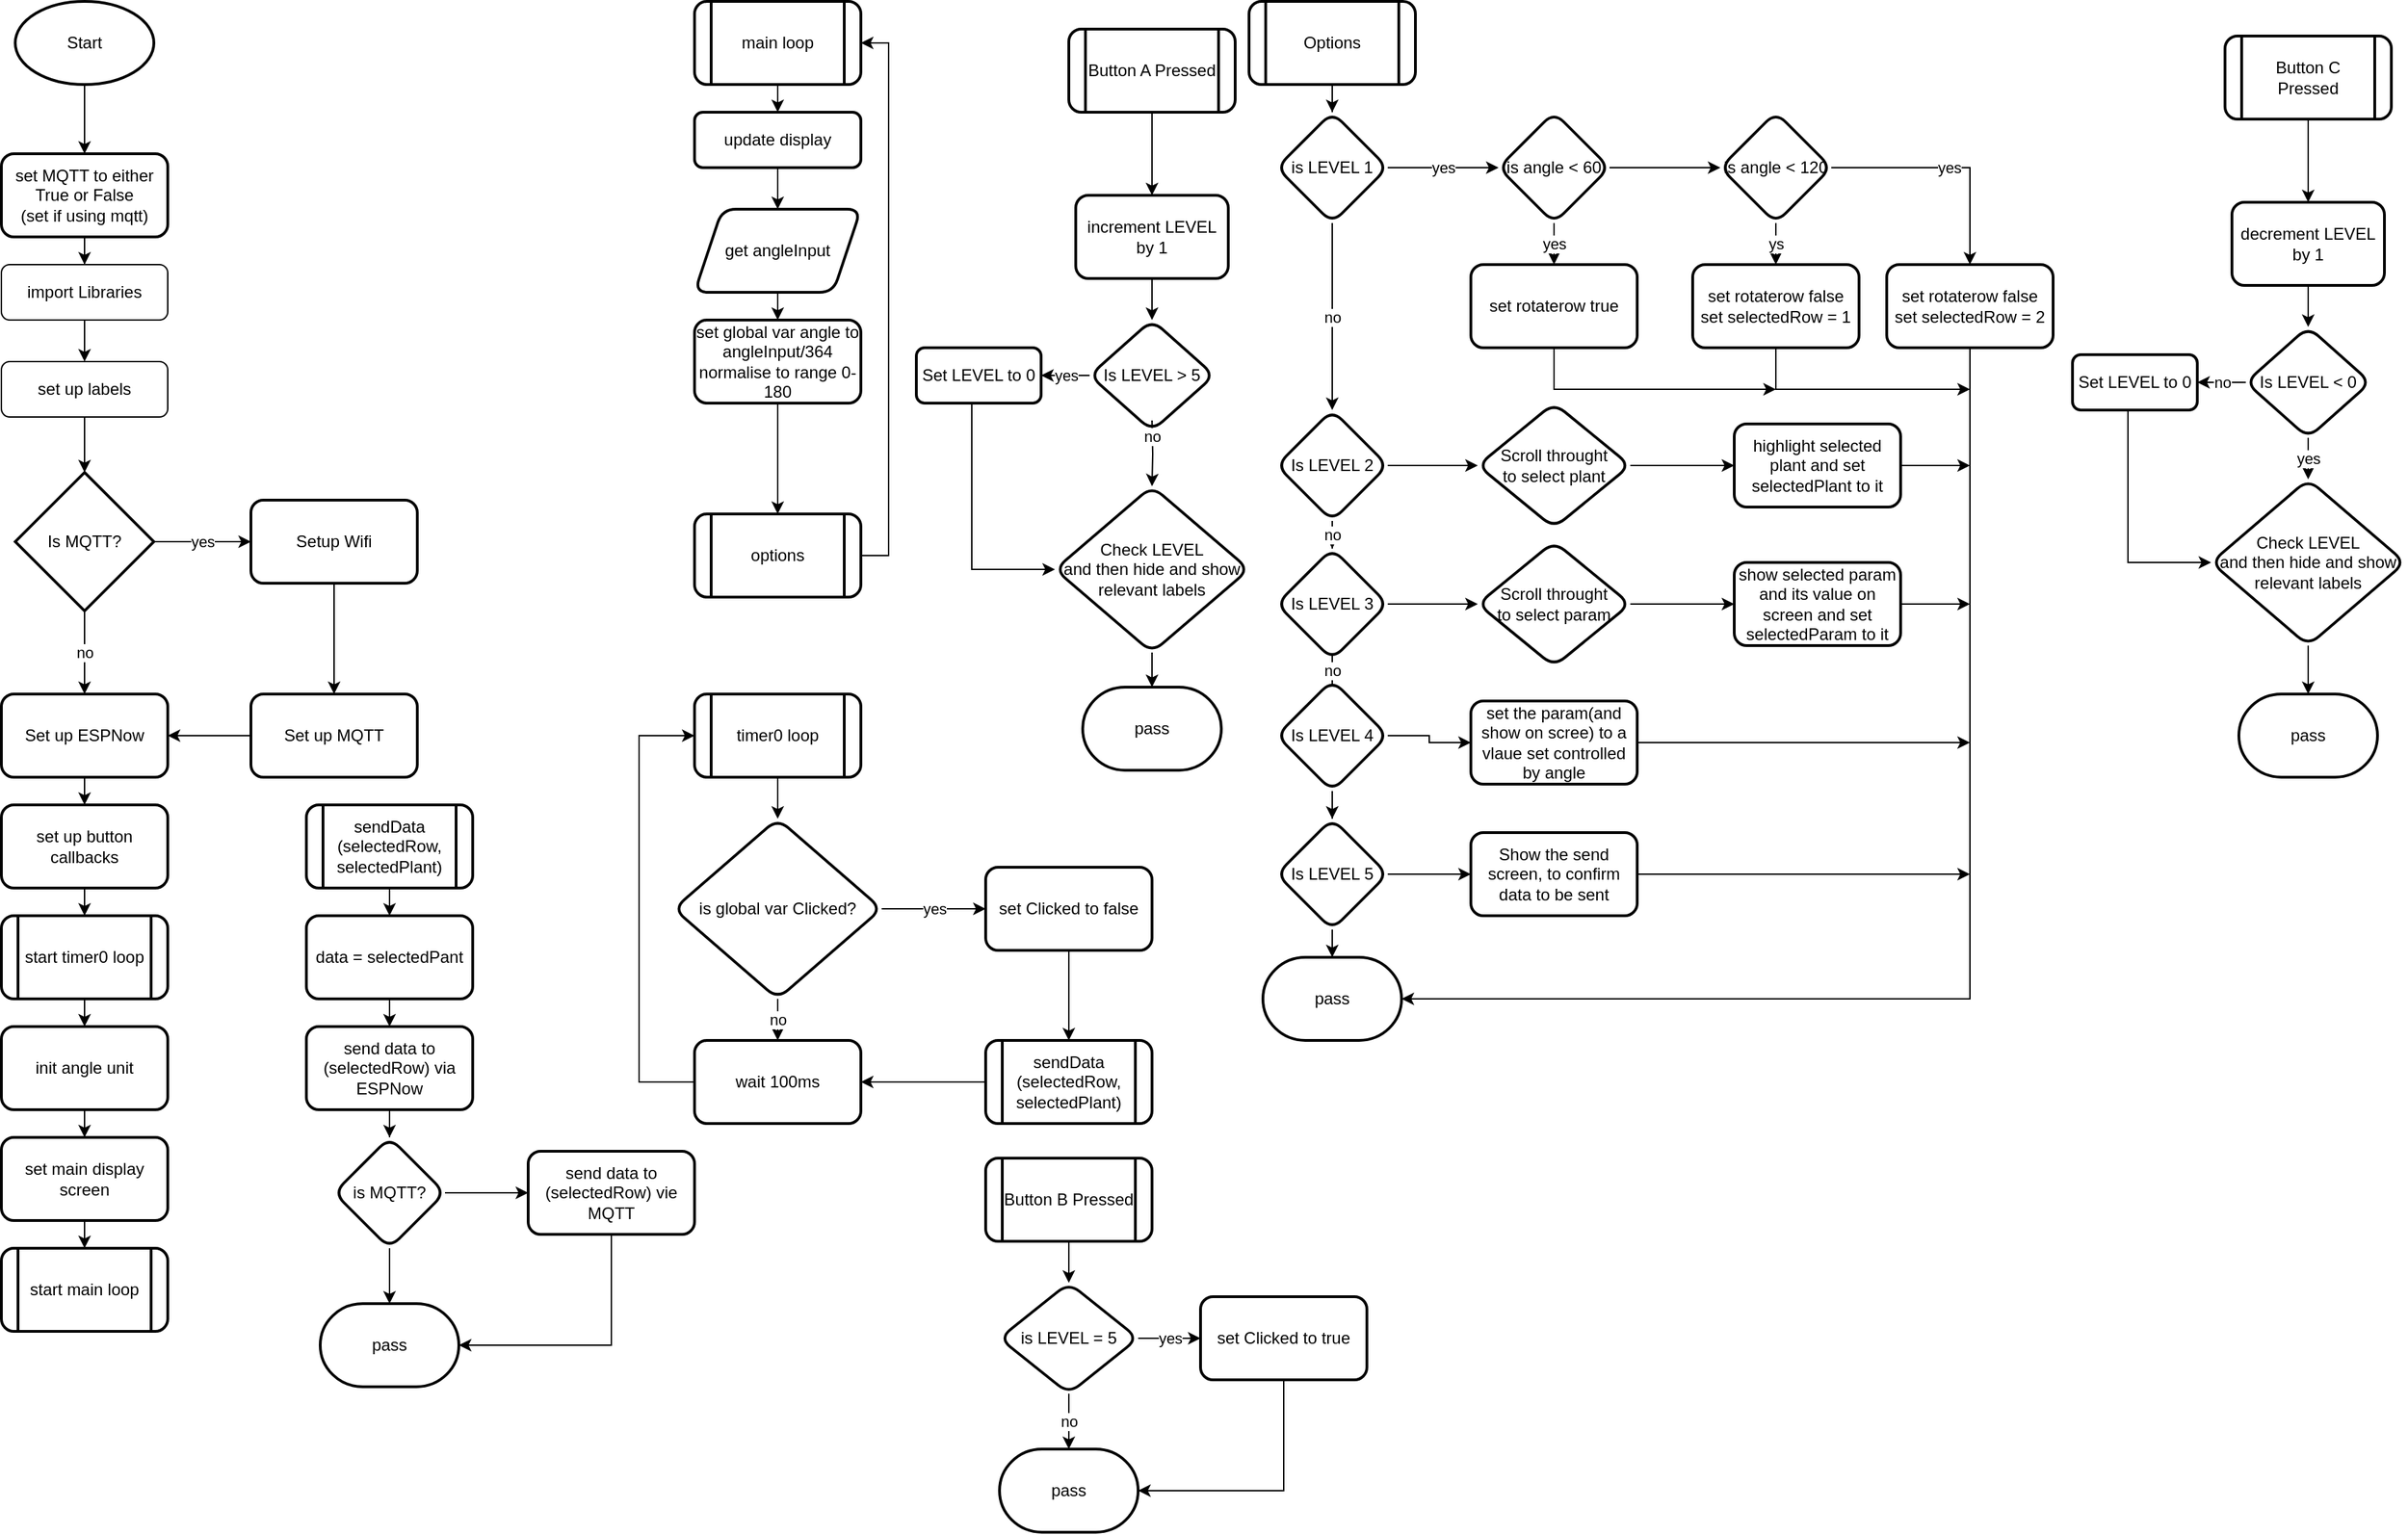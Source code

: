 <mxfile version="26.0.13" pages="4">
  <diagram id="C5RBs43oDa-KdzZeNtuy" name="Page-1">
    <mxGraphModel dx="1430" dy="794" grid="1" gridSize="10" guides="1" tooltips="1" connect="1" arrows="1" fold="1" page="1" pageScale="1" pageWidth="827" pageHeight="1169" math="0" shadow="0">
      <root>
        <mxCell id="WIyWlLk6GJQsqaUBKTNV-0" />
        <mxCell id="WIyWlLk6GJQsqaUBKTNV-1" parent="WIyWlLk6GJQsqaUBKTNV-0" />
        <mxCell id="Iz3MCZ-JaH1TO4KO5p-t-6" value="" style="edgeStyle=orthogonalEdgeStyle;rounded=0;orthogonalLoop=1;jettySize=auto;html=1;" parent="WIyWlLk6GJQsqaUBKTNV-1" source="WIyWlLk6GJQsqaUBKTNV-3" target="Iz3MCZ-JaH1TO4KO5p-t-5" edge="1">
          <mxGeometry relative="1" as="geometry" />
        </mxCell>
        <mxCell id="WIyWlLk6GJQsqaUBKTNV-3" value="import Libraries" style="rounded=1;whiteSpace=wrap;html=1;fontSize=12;glass=0;strokeWidth=1;shadow=0;" parent="WIyWlLk6GJQsqaUBKTNV-1" vertex="1">
          <mxGeometry x="160" y="210" width="120" height="40" as="geometry" />
        </mxCell>
        <mxCell id="Iz3MCZ-JaH1TO4KO5p-t-16" value="" style="edgeStyle=orthogonalEdgeStyle;rounded=0;orthogonalLoop=1;jettySize=auto;html=1;exitX=0.5;exitY=1;exitDx=0;exitDy=0;exitPerimeter=0;" parent="WIyWlLk6GJQsqaUBKTNV-1" source="Iz3MCZ-JaH1TO4KO5p-t-0" target="Iz3MCZ-JaH1TO4KO5p-t-15" edge="1">
          <mxGeometry relative="1" as="geometry">
            <mxPoint x="414" y="120" as="sourcePoint" />
          </mxGeometry>
        </mxCell>
        <mxCell id="Iz3MCZ-JaH1TO4KO5p-t-0" value="Start" style="strokeWidth=2;html=1;shape=mxgraph.flowchart.start_1;whiteSpace=wrap;" parent="WIyWlLk6GJQsqaUBKTNV-1" vertex="1">
          <mxGeometry x="170" y="20" width="100" height="60" as="geometry" />
        </mxCell>
        <mxCell id="Iz3MCZ-JaH1TO4KO5p-t-19" value="" style="edgeStyle=orthogonalEdgeStyle;rounded=0;orthogonalLoop=1;jettySize=auto;html=1;" parent="WIyWlLk6GJQsqaUBKTNV-1" source="Iz3MCZ-JaH1TO4KO5p-t-5" target="Iz3MCZ-JaH1TO4KO5p-t-18" edge="1">
          <mxGeometry relative="1" as="geometry" />
        </mxCell>
        <mxCell id="Iz3MCZ-JaH1TO4KO5p-t-5" value="set up labels" style="whiteSpace=wrap;html=1;rounded=1;glass=0;strokeWidth=1;shadow=0;" parent="WIyWlLk6GJQsqaUBKTNV-1" vertex="1">
          <mxGeometry x="160" y="280" width="120" height="40" as="geometry" />
        </mxCell>
        <mxCell id="Iz3MCZ-JaH1TO4KO5p-t-17" style="edgeStyle=orthogonalEdgeStyle;rounded=0;orthogonalLoop=1;jettySize=auto;html=1;entryX=0.5;entryY=0;entryDx=0;entryDy=0;" parent="WIyWlLk6GJQsqaUBKTNV-1" source="Iz3MCZ-JaH1TO4KO5p-t-15" target="WIyWlLk6GJQsqaUBKTNV-3" edge="1">
          <mxGeometry relative="1" as="geometry" />
        </mxCell>
        <mxCell id="Iz3MCZ-JaH1TO4KO5p-t-15" value="set MQTT to either True or False&lt;br&gt;(set if using mqtt)" style="rounded=1;whiteSpace=wrap;html=1;strokeWidth=2;" parent="WIyWlLk6GJQsqaUBKTNV-1" vertex="1">
          <mxGeometry x="160" y="130" width="120" height="60" as="geometry" />
        </mxCell>
        <mxCell id="Iz3MCZ-JaH1TO4KO5p-t-21" value="yes" style="edgeStyle=orthogonalEdgeStyle;rounded=0;orthogonalLoop=1;jettySize=auto;html=1;" parent="WIyWlLk6GJQsqaUBKTNV-1" source="Iz3MCZ-JaH1TO4KO5p-t-18" target="Iz3MCZ-JaH1TO4KO5p-t-20" edge="1">
          <mxGeometry relative="1" as="geometry" />
        </mxCell>
        <mxCell id="Iz3MCZ-JaH1TO4KO5p-t-25" value="no" style="edgeStyle=orthogonalEdgeStyle;rounded=0;orthogonalLoop=1;jettySize=auto;html=1;" parent="WIyWlLk6GJQsqaUBKTNV-1" source="Iz3MCZ-JaH1TO4KO5p-t-18" target="Iz3MCZ-JaH1TO4KO5p-t-24" edge="1">
          <mxGeometry relative="1" as="geometry" />
        </mxCell>
        <mxCell id="Iz3MCZ-JaH1TO4KO5p-t-18" value="Is MQTT?" style="strokeWidth=2;html=1;shape=mxgraph.flowchart.decision;whiteSpace=wrap;" parent="WIyWlLk6GJQsqaUBKTNV-1" vertex="1">
          <mxGeometry x="170" y="360" width="100" height="100" as="geometry" />
        </mxCell>
        <mxCell id="Iz3MCZ-JaH1TO4KO5p-t-23" value="" style="edgeStyle=orthogonalEdgeStyle;rounded=0;orthogonalLoop=1;jettySize=auto;html=1;" parent="WIyWlLk6GJQsqaUBKTNV-1" source="Iz3MCZ-JaH1TO4KO5p-t-20" target="Iz3MCZ-JaH1TO4KO5p-t-22" edge="1">
          <mxGeometry relative="1" as="geometry" />
        </mxCell>
        <mxCell id="Iz3MCZ-JaH1TO4KO5p-t-20" value="Setup Wifi" style="rounded=1;whiteSpace=wrap;html=1;strokeWidth=2;" parent="WIyWlLk6GJQsqaUBKTNV-1" vertex="1">
          <mxGeometry x="340" y="380" width="120" height="60" as="geometry" />
        </mxCell>
        <mxCell id="Iz3MCZ-JaH1TO4KO5p-t-26" value="" style="edgeStyle=orthogonalEdgeStyle;rounded=0;orthogonalLoop=1;jettySize=auto;html=1;" parent="WIyWlLk6GJQsqaUBKTNV-1" source="Iz3MCZ-JaH1TO4KO5p-t-22" target="Iz3MCZ-JaH1TO4KO5p-t-24" edge="1">
          <mxGeometry relative="1" as="geometry" />
        </mxCell>
        <mxCell id="Iz3MCZ-JaH1TO4KO5p-t-22" value="Set up MQTT" style="rounded=1;whiteSpace=wrap;html=1;strokeWidth=2;" parent="WIyWlLk6GJQsqaUBKTNV-1" vertex="1">
          <mxGeometry x="340" y="520" width="120" height="60" as="geometry" />
        </mxCell>
        <mxCell id="Iz3MCZ-JaH1TO4KO5p-t-28" value="" style="edgeStyle=orthogonalEdgeStyle;rounded=0;orthogonalLoop=1;jettySize=auto;html=1;" parent="WIyWlLk6GJQsqaUBKTNV-1" source="Iz3MCZ-JaH1TO4KO5p-t-24" target="Iz3MCZ-JaH1TO4KO5p-t-27" edge="1">
          <mxGeometry relative="1" as="geometry" />
        </mxCell>
        <mxCell id="Iz3MCZ-JaH1TO4KO5p-t-24" value="Set up ESPNow" style="rounded=1;whiteSpace=wrap;html=1;strokeWidth=2;" parent="WIyWlLk6GJQsqaUBKTNV-1" vertex="1">
          <mxGeometry x="160" y="520" width="120" height="60" as="geometry" />
        </mxCell>
        <mxCell id="Iz3MCZ-JaH1TO4KO5p-t-30" value="" style="edgeStyle=orthogonalEdgeStyle;rounded=0;orthogonalLoop=1;jettySize=auto;html=1;" parent="WIyWlLk6GJQsqaUBKTNV-1" source="Iz3MCZ-JaH1TO4KO5p-t-27" target="Iz3MCZ-JaH1TO4KO5p-t-29" edge="1">
          <mxGeometry relative="1" as="geometry" />
        </mxCell>
        <mxCell id="Iz3MCZ-JaH1TO4KO5p-t-27" value="set up button callbacks" style="rounded=1;whiteSpace=wrap;html=1;strokeWidth=2;" parent="WIyWlLk6GJQsqaUBKTNV-1" vertex="1">
          <mxGeometry x="160" y="600" width="120" height="60" as="geometry" />
        </mxCell>
        <mxCell id="Iz3MCZ-JaH1TO4KO5p-t-32" value="" style="edgeStyle=orthogonalEdgeStyle;rounded=0;orthogonalLoop=1;jettySize=auto;html=1;" parent="WIyWlLk6GJQsqaUBKTNV-1" source="Iz3MCZ-JaH1TO4KO5p-t-29" target="Iz3MCZ-JaH1TO4KO5p-t-31" edge="1">
          <mxGeometry relative="1" as="geometry" />
        </mxCell>
        <mxCell id="Iz3MCZ-JaH1TO4KO5p-t-29" value="start timer0 loop" style="shape=process;whiteSpace=wrap;html=1;backgroundOutline=1;rounded=1;strokeWidth=2;" parent="WIyWlLk6GJQsqaUBKTNV-1" vertex="1">
          <mxGeometry x="160" y="680" width="120" height="60" as="geometry" />
        </mxCell>
        <mxCell id="Iz3MCZ-JaH1TO4KO5p-t-34" value="" style="edgeStyle=orthogonalEdgeStyle;rounded=0;orthogonalLoop=1;jettySize=auto;html=1;" parent="WIyWlLk6GJQsqaUBKTNV-1" source="Iz3MCZ-JaH1TO4KO5p-t-31" target="Iz3MCZ-JaH1TO4KO5p-t-33" edge="1">
          <mxGeometry relative="1" as="geometry" />
        </mxCell>
        <mxCell id="Iz3MCZ-JaH1TO4KO5p-t-31" value="init angle unit" style="rounded=1;whiteSpace=wrap;html=1;strokeWidth=2;" parent="WIyWlLk6GJQsqaUBKTNV-1" vertex="1">
          <mxGeometry x="160" y="760" width="120" height="60" as="geometry" />
        </mxCell>
        <mxCell id="Iz3MCZ-JaH1TO4KO5p-t-36" value="" style="edgeStyle=orthogonalEdgeStyle;rounded=0;orthogonalLoop=1;jettySize=auto;html=1;" parent="WIyWlLk6GJQsqaUBKTNV-1" source="Iz3MCZ-JaH1TO4KO5p-t-33" target="Iz3MCZ-JaH1TO4KO5p-t-35" edge="1">
          <mxGeometry relative="1" as="geometry" />
        </mxCell>
        <mxCell id="Iz3MCZ-JaH1TO4KO5p-t-33" value="set main display screen" style="whiteSpace=wrap;html=1;rounded=1;strokeWidth=2;" parent="WIyWlLk6GJQsqaUBKTNV-1" vertex="1">
          <mxGeometry x="160" y="840" width="120" height="60" as="geometry" />
        </mxCell>
        <mxCell id="Iz3MCZ-JaH1TO4KO5p-t-35" value="start main loop" style="shape=process;whiteSpace=wrap;html=1;backgroundOutline=1;rounded=1;strokeWidth=2;" parent="WIyWlLk6GJQsqaUBKTNV-1" vertex="1">
          <mxGeometry x="160" y="920" width="120" height="60" as="geometry" />
        </mxCell>
        <mxCell id="Iz3MCZ-JaH1TO4KO5p-t-42" value="" style="edgeStyle=orthogonalEdgeStyle;rounded=0;orthogonalLoop=1;jettySize=auto;html=1;" parent="WIyWlLk6GJQsqaUBKTNV-1" source="Iz3MCZ-JaH1TO4KO5p-t-38" target="Iz3MCZ-JaH1TO4KO5p-t-41" edge="1">
          <mxGeometry relative="1" as="geometry" />
        </mxCell>
        <mxCell id="Iz3MCZ-JaH1TO4KO5p-t-38" value="main loop" style="shape=process;whiteSpace=wrap;html=1;backgroundOutline=1;rounded=1;strokeWidth=2;" parent="WIyWlLk6GJQsqaUBKTNV-1" vertex="1">
          <mxGeometry x="660" y="20" width="120" height="60" as="geometry" />
        </mxCell>
        <mxCell id="Iz3MCZ-JaH1TO4KO5p-t-46" value="" style="edgeStyle=orthogonalEdgeStyle;rounded=0;orthogonalLoop=1;jettySize=auto;html=1;" parent="WIyWlLk6GJQsqaUBKTNV-1" source="Iz3MCZ-JaH1TO4KO5p-t-41" target="Iz3MCZ-JaH1TO4KO5p-t-45" edge="1">
          <mxGeometry relative="1" as="geometry" />
        </mxCell>
        <mxCell id="Iz3MCZ-JaH1TO4KO5p-t-41" value="update display" style="rounded=1;whiteSpace=wrap;html=1;strokeWidth=2;" parent="WIyWlLk6GJQsqaUBKTNV-1" vertex="1">
          <mxGeometry x="660" y="100" width="120" height="40" as="geometry" />
        </mxCell>
        <mxCell id="Iz3MCZ-JaH1TO4KO5p-t-48" value="" style="edgeStyle=orthogonalEdgeStyle;rounded=0;orthogonalLoop=1;jettySize=auto;html=1;" parent="WIyWlLk6GJQsqaUBKTNV-1" source="Iz3MCZ-JaH1TO4KO5p-t-45" target="Iz3MCZ-JaH1TO4KO5p-t-47" edge="1">
          <mxGeometry relative="1" as="geometry" />
        </mxCell>
        <mxCell id="Iz3MCZ-JaH1TO4KO5p-t-45" value="get angleInput" style="shape=parallelogram;perimeter=parallelogramPerimeter;whiteSpace=wrap;html=1;fixedSize=1;rounded=1;strokeWidth=2;" parent="WIyWlLk6GJQsqaUBKTNV-1" vertex="1">
          <mxGeometry x="660" y="170" width="120" height="60" as="geometry" />
        </mxCell>
        <mxCell id="Iz3MCZ-JaH1TO4KO5p-t-52" value="" style="edgeStyle=orthogonalEdgeStyle;rounded=0;orthogonalLoop=1;jettySize=auto;html=1;" parent="WIyWlLk6GJQsqaUBKTNV-1" source="Iz3MCZ-JaH1TO4KO5p-t-47" target="Iz3MCZ-JaH1TO4KO5p-t-51" edge="1">
          <mxGeometry relative="1" as="geometry" />
        </mxCell>
        <mxCell id="Iz3MCZ-JaH1TO4KO5p-t-47" value="&lt;div&gt;set global var angle to angleInput/364 &lt;br&gt;&lt;/div&gt;&lt;div&gt;normalise to range 0-180&lt;/div&gt;" style="whiteSpace=wrap;html=1;rounded=1;strokeWidth=2;" parent="WIyWlLk6GJQsqaUBKTNV-1" vertex="1">
          <mxGeometry x="660" y="250" width="120" height="60" as="geometry" />
        </mxCell>
        <mxCell id="Iz3MCZ-JaH1TO4KO5p-t-53" style="edgeStyle=orthogonalEdgeStyle;rounded=0;orthogonalLoop=1;jettySize=auto;html=1;entryX=1;entryY=0.5;entryDx=0;entryDy=0;" parent="WIyWlLk6GJQsqaUBKTNV-1" source="Iz3MCZ-JaH1TO4KO5p-t-51" target="Iz3MCZ-JaH1TO4KO5p-t-38" edge="1">
          <mxGeometry relative="1" as="geometry">
            <Array as="points">
              <mxPoint x="800" y="420" />
              <mxPoint x="800" y="50" />
            </Array>
          </mxGeometry>
        </mxCell>
        <mxCell id="Iz3MCZ-JaH1TO4KO5p-t-51" value="options" style="shape=process;whiteSpace=wrap;html=1;backgroundOutline=1;rounded=1;strokeWidth=2;" parent="WIyWlLk6GJQsqaUBKTNV-1" vertex="1">
          <mxGeometry x="660" y="390" width="120" height="60" as="geometry" />
        </mxCell>
        <mxCell id="Iz3MCZ-JaH1TO4KO5p-t-57" value="" style="edgeStyle=orthogonalEdgeStyle;rounded=0;orthogonalLoop=1;jettySize=auto;html=1;" parent="WIyWlLk6GJQsqaUBKTNV-1" source="Iz3MCZ-JaH1TO4KO5p-t-55" target="Iz3MCZ-JaH1TO4KO5p-t-56" edge="1">
          <mxGeometry relative="1" as="geometry" />
        </mxCell>
        <mxCell id="Iz3MCZ-JaH1TO4KO5p-t-55" value="timer0 loop" style="shape=process;whiteSpace=wrap;html=1;backgroundOutline=1;rounded=1;strokeWidth=2;" parent="WIyWlLk6GJQsqaUBKTNV-1" vertex="1">
          <mxGeometry x="660" y="520" width="120" height="60" as="geometry" />
        </mxCell>
        <mxCell id="Iz3MCZ-JaH1TO4KO5p-t-59" value="no" style="edgeStyle=orthogonalEdgeStyle;rounded=0;orthogonalLoop=1;jettySize=auto;html=1;" parent="WIyWlLk6GJQsqaUBKTNV-1" source="Iz3MCZ-JaH1TO4KO5p-t-56" target="Iz3MCZ-JaH1TO4KO5p-t-58" edge="1">
          <mxGeometry relative="1" as="geometry" />
        </mxCell>
        <mxCell id="Iz3MCZ-JaH1TO4KO5p-t-62" value="yes" style="edgeStyle=orthogonalEdgeStyle;rounded=0;orthogonalLoop=1;jettySize=auto;html=1;" parent="WIyWlLk6GJQsqaUBKTNV-1" source="Iz3MCZ-JaH1TO4KO5p-t-56" target="Iz3MCZ-JaH1TO4KO5p-t-61" edge="1">
          <mxGeometry relative="1" as="geometry" />
        </mxCell>
        <mxCell id="Iz3MCZ-JaH1TO4KO5p-t-56" value="is global var Clicked?" style="rhombus;whiteSpace=wrap;html=1;rounded=1;strokeWidth=2;" parent="WIyWlLk6GJQsqaUBKTNV-1" vertex="1">
          <mxGeometry x="645" y="610" width="150" height="130" as="geometry" />
        </mxCell>
        <mxCell id="Iz3MCZ-JaH1TO4KO5p-t-58" value="wait 100ms" style="whiteSpace=wrap;html=1;rounded=1;strokeWidth=2;" parent="WIyWlLk6GJQsqaUBKTNV-1" vertex="1">
          <mxGeometry x="660" y="770" width="120" height="60" as="geometry" />
        </mxCell>
        <mxCell id="Iz3MCZ-JaH1TO4KO5p-t-60" style="edgeStyle=orthogonalEdgeStyle;rounded=0;orthogonalLoop=1;jettySize=auto;html=1;entryX=0;entryY=0.5;entryDx=0;entryDy=0;" parent="WIyWlLk6GJQsqaUBKTNV-1" source="Iz3MCZ-JaH1TO4KO5p-t-58" target="Iz3MCZ-JaH1TO4KO5p-t-55" edge="1">
          <mxGeometry relative="1" as="geometry">
            <mxPoint x="640" y="490" as="targetPoint" />
            <Array as="points">
              <mxPoint x="620" y="800" />
              <mxPoint x="620" y="550" />
            </Array>
          </mxGeometry>
        </mxCell>
        <mxCell id="Iz3MCZ-JaH1TO4KO5p-t-66" value="" style="edgeStyle=orthogonalEdgeStyle;rounded=0;orthogonalLoop=1;jettySize=auto;html=1;" parent="WIyWlLk6GJQsqaUBKTNV-1" source="Iz3MCZ-JaH1TO4KO5p-t-61" target="Iz3MCZ-JaH1TO4KO5p-t-65" edge="1">
          <mxGeometry relative="1" as="geometry" />
        </mxCell>
        <mxCell id="Iz3MCZ-JaH1TO4KO5p-t-61" value="set Clicked to false" style="whiteSpace=wrap;html=1;rounded=1;strokeWidth=2;" parent="WIyWlLk6GJQsqaUBKTNV-1" vertex="1">
          <mxGeometry x="870" y="645" width="120" height="60" as="geometry" />
        </mxCell>
        <mxCell id="Iz3MCZ-JaH1TO4KO5p-t-67" value="" style="edgeStyle=orthogonalEdgeStyle;rounded=0;orthogonalLoop=1;jettySize=auto;html=1;" parent="WIyWlLk6GJQsqaUBKTNV-1" source="Iz3MCZ-JaH1TO4KO5p-t-65" target="Iz3MCZ-JaH1TO4KO5p-t-58" edge="1">
          <mxGeometry relative="1" as="geometry" />
        </mxCell>
        <mxCell id="Iz3MCZ-JaH1TO4KO5p-t-65" value="sendData&lt;br&gt;(selectedRow, selectedPlant)" style="shape=process;whiteSpace=wrap;html=1;backgroundOutline=1;rounded=1;strokeWidth=2;" parent="WIyWlLk6GJQsqaUBKTNV-1" vertex="1">
          <mxGeometry x="870" y="770" width="120" height="60" as="geometry" />
        </mxCell>
        <mxCell id="Iz3MCZ-JaH1TO4KO5p-t-73" value="" style="edgeStyle=orthogonalEdgeStyle;rounded=0;orthogonalLoop=1;jettySize=auto;html=1;" parent="WIyWlLk6GJQsqaUBKTNV-1" source="Iz3MCZ-JaH1TO4KO5p-t-69" target="Iz3MCZ-JaH1TO4KO5p-t-72" edge="1">
          <mxGeometry relative="1" as="geometry" />
        </mxCell>
        <mxCell id="Iz3MCZ-JaH1TO4KO5p-t-69" value="sendData&lt;br&gt;(selectedRow, selectedPlant)" style="shape=process;whiteSpace=wrap;html=1;backgroundOutline=1;rounded=1;strokeWidth=2;" parent="WIyWlLk6GJQsqaUBKTNV-1" vertex="1">
          <mxGeometry x="380" y="600" width="120" height="60" as="geometry" />
        </mxCell>
        <mxCell id="Iz3MCZ-JaH1TO4KO5p-t-77" value="" style="edgeStyle=orthogonalEdgeStyle;rounded=0;orthogonalLoop=1;jettySize=auto;html=1;" parent="WIyWlLk6GJQsqaUBKTNV-1" source="Iz3MCZ-JaH1TO4KO5p-t-70" target="Iz3MCZ-JaH1TO4KO5p-t-76" edge="1">
          <mxGeometry relative="1" as="geometry" />
        </mxCell>
        <mxCell id="Iz3MCZ-JaH1TO4KO5p-t-70" value="send data  to (selectedRow) via ESPNow" style="rounded=1;whiteSpace=wrap;html=1;strokeWidth=2;" parent="WIyWlLk6GJQsqaUBKTNV-1" vertex="1">
          <mxGeometry x="380" y="760" width="120" height="60" as="geometry" />
        </mxCell>
        <mxCell id="Iz3MCZ-JaH1TO4KO5p-t-74" value="" style="edgeStyle=orthogonalEdgeStyle;rounded=0;orthogonalLoop=1;jettySize=auto;html=1;" parent="WIyWlLk6GJQsqaUBKTNV-1" source="Iz3MCZ-JaH1TO4KO5p-t-72" target="Iz3MCZ-JaH1TO4KO5p-t-70" edge="1">
          <mxGeometry relative="1" as="geometry" />
        </mxCell>
        <mxCell id="Iz3MCZ-JaH1TO4KO5p-t-72" value="data = selectedPant" style="rounded=1;whiteSpace=wrap;html=1;strokeWidth=2;" parent="WIyWlLk6GJQsqaUBKTNV-1" vertex="1">
          <mxGeometry x="380" y="680" width="120" height="60" as="geometry" />
        </mxCell>
        <mxCell id="Iz3MCZ-JaH1TO4KO5p-t-79" value="" style="edgeStyle=orthogonalEdgeStyle;rounded=0;orthogonalLoop=1;jettySize=auto;html=1;" parent="WIyWlLk6GJQsqaUBKTNV-1" source="Iz3MCZ-JaH1TO4KO5p-t-76" target="Iz3MCZ-JaH1TO4KO5p-t-78" edge="1">
          <mxGeometry relative="1" as="geometry" />
        </mxCell>
        <mxCell id="Iz3MCZ-JaH1TO4KO5p-t-81" value="" style="edgeStyle=orthogonalEdgeStyle;rounded=0;orthogonalLoop=1;jettySize=auto;html=1;" parent="WIyWlLk6GJQsqaUBKTNV-1" source="Iz3MCZ-JaH1TO4KO5p-t-76" target="Iz3MCZ-JaH1TO4KO5p-t-80" edge="1">
          <mxGeometry relative="1" as="geometry" />
        </mxCell>
        <mxCell id="Iz3MCZ-JaH1TO4KO5p-t-76" value="is MQTT?" style="rhombus;whiteSpace=wrap;html=1;rounded=1;strokeWidth=2;" parent="WIyWlLk6GJQsqaUBKTNV-1" vertex="1">
          <mxGeometry x="400" y="840" width="80" height="80" as="geometry" />
        </mxCell>
        <mxCell id="Iz3MCZ-JaH1TO4KO5p-t-78" value="pass" style="strokeWidth=2;html=1;shape=mxgraph.flowchart.terminator;whiteSpace=wrap;" parent="WIyWlLk6GJQsqaUBKTNV-1" vertex="1">
          <mxGeometry x="390" y="960" width="100" height="60" as="geometry" />
        </mxCell>
        <mxCell id="Iz3MCZ-JaH1TO4KO5p-t-80" value="send data to (selectedRow) vie MQTT" style="whiteSpace=wrap;html=1;rounded=1;strokeWidth=2;" parent="WIyWlLk6GJQsqaUBKTNV-1" vertex="1">
          <mxGeometry x="540" y="850" width="120" height="60" as="geometry" />
        </mxCell>
        <mxCell id="Iz3MCZ-JaH1TO4KO5p-t-82" style="edgeStyle=orthogonalEdgeStyle;rounded=0;orthogonalLoop=1;jettySize=auto;html=1;entryX=1;entryY=0.5;entryDx=0;entryDy=0;entryPerimeter=0;" parent="WIyWlLk6GJQsqaUBKTNV-1" source="Iz3MCZ-JaH1TO4KO5p-t-80" target="Iz3MCZ-JaH1TO4KO5p-t-78" edge="1">
          <mxGeometry relative="1" as="geometry">
            <Array as="points">
              <mxPoint x="600" y="990" />
            </Array>
          </mxGeometry>
        </mxCell>
        <mxCell id="Iz3MCZ-JaH1TO4KO5p-t-88" value="" style="edgeStyle=orthogonalEdgeStyle;rounded=0;orthogonalLoop=1;jettySize=auto;html=1;" parent="WIyWlLk6GJQsqaUBKTNV-1" source="Iz3MCZ-JaH1TO4KO5p-t-84" target="Iz3MCZ-JaH1TO4KO5p-t-87" edge="1">
          <mxGeometry relative="1" as="geometry" />
        </mxCell>
        <mxCell id="Iz3MCZ-JaH1TO4KO5p-t-84" value="Options" style="shape=process;whiteSpace=wrap;html=1;backgroundOutline=1;rounded=1;strokeWidth=2;" parent="WIyWlLk6GJQsqaUBKTNV-1" vertex="1">
          <mxGeometry x="1060" y="20" width="120" height="60" as="geometry" />
        </mxCell>
        <mxCell id="Iz3MCZ-JaH1TO4KO5p-t-90" value="no" style="edgeStyle=orthogonalEdgeStyle;rounded=0;orthogonalLoop=1;jettySize=auto;html=1;" parent="WIyWlLk6GJQsqaUBKTNV-1" source="Iz3MCZ-JaH1TO4KO5p-t-87" target="Iz3MCZ-JaH1TO4KO5p-t-89" edge="1">
          <mxGeometry relative="1" as="geometry" />
        </mxCell>
        <mxCell id="Iz3MCZ-JaH1TO4KO5p-t-96" value="yes" style="edgeStyle=orthogonalEdgeStyle;rounded=0;orthogonalLoop=1;jettySize=auto;html=1;" parent="WIyWlLk6GJQsqaUBKTNV-1" source="Iz3MCZ-JaH1TO4KO5p-t-87" target="Iz3MCZ-JaH1TO4KO5p-t-95" edge="1">
          <mxGeometry relative="1" as="geometry" />
        </mxCell>
        <mxCell id="Iz3MCZ-JaH1TO4KO5p-t-87" value="is LEVEL 1" style="rhombus;whiteSpace=wrap;html=1;rounded=1;strokeWidth=2;" parent="WIyWlLk6GJQsqaUBKTNV-1" vertex="1">
          <mxGeometry x="1080" y="100" width="80" height="80" as="geometry" />
        </mxCell>
        <mxCell id="Iz3MCZ-JaH1TO4KO5p-t-92" value="no" style="edgeStyle=orthogonalEdgeStyle;rounded=0;orthogonalLoop=1;jettySize=auto;html=1;" parent="WIyWlLk6GJQsqaUBKTNV-1" source="Iz3MCZ-JaH1TO4KO5p-t-89" target="Iz3MCZ-JaH1TO4KO5p-t-91" edge="1">
          <mxGeometry relative="1" as="geometry" />
        </mxCell>
        <mxCell id="Iz3MCZ-JaH1TO4KO5p-t-115" value="" style="edgeStyle=orthogonalEdgeStyle;rounded=0;orthogonalLoop=1;jettySize=auto;html=1;" parent="WIyWlLk6GJQsqaUBKTNV-1" source="Iz3MCZ-JaH1TO4KO5p-t-89" target="Iz3MCZ-JaH1TO4KO5p-t-114" edge="1">
          <mxGeometry relative="1" as="geometry" />
        </mxCell>
        <mxCell id="Iz3MCZ-JaH1TO4KO5p-t-89" value="Is LEVEL 2" style="rhombus;whiteSpace=wrap;html=1;rounded=1;strokeWidth=2;" parent="WIyWlLk6GJQsqaUBKTNV-1" vertex="1">
          <mxGeometry x="1080" y="315" width="80" height="80" as="geometry" />
        </mxCell>
        <mxCell id="Iz3MCZ-JaH1TO4KO5p-t-94" value="no" style="edgeStyle=orthogonalEdgeStyle;rounded=0;orthogonalLoop=1;jettySize=auto;html=1;" parent="WIyWlLk6GJQsqaUBKTNV-1" source="Iz3MCZ-JaH1TO4KO5p-t-91" target="Iz3MCZ-JaH1TO4KO5p-t-93" edge="1">
          <mxGeometry relative="1" as="geometry" />
        </mxCell>
        <mxCell id="Iz3MCZ-JaH1TO4KO5p-t-121" value="" style="edgeStyle=orthogonalEdgeStyle;rounded=0;orthogonalLoop=1;jettySize=auto;html=1;" parent="WIyWlLk6GJQsqaUBKTNV-1" source="Iz3MCZ-JaH1TO4KO5p-t-91" target="Iz3MCZ-JaH1TO4KO5p-t-120" edge="1">
          <mxGeometry relative="1" as="geometry" />
        </mxCell>
        <mxCell id="Iz3MCZ-JaH1TO4KO5p-t-91" value="Is LEVEL 3" style="rhombus;whiteSpace=wrap;html=1;rounded=1;strokeWidth=2;" parent="WIyWlLk6GJQsqaUBKTNV-1" vertex="1">
          <mxGeometry x="1080" y="415" width="80" height="80" as="geometry" />
        </mxCell>
        <mxCell id="Iz3MCZ-JaH1TO4KO5p-t-110" value="" style="edgeStyle=orthogonalEdgeStyle;rounded=0;orthogonalLoop=1;jettySize=auto;html=1;" parent="WIyWlLk6GJQsqaUBKTNV-1" source="Se5UJhrQHmps0KuucDMK-0" target="Iz3MCZ-JaH1TO4KO5p-t-109" edge="1">
          <mxGeometry relative="1" as="geometry" />
        </mxCell>
        <mxCell id="Iz3MCZ-JaH1TO4KO5p-t-128" value="" style="edgeStyle=orthogonalEdgeStyle;rounded=0;orthogonalLoop=1;jettySize=auto;html=1;" parent="WIyWlLk6GJQsqaUBKTNV-1" source="Iz3MCZ-JaH1TO4KO5p-t-93" target="Iz3MCZ-JaH1TO4KO5p-t-127" edge="1">
          <mxGeometry relative="1" as="geometry" />
        </mxCell>
        <mxCell id="Iz3MCZ-JaH1TO4KO5p-t-93" value="Is LEVEL 4" style="rhombus;whiteSpace=wrap;html=1;rounded=1;strokeWidth=2;" parent="WIyWlLk6GJQsqaUBKTNV-1" vertex="1">
          <mxGeometry x="1080" y="510" width="80" height="80" as="geometry" />
        </mxCell>
        <mxCell id="Iz3MCZ-JaH1TO4KO5p-t-98" value="yes" style="edgeStyle=orthogonalEdgeStyle;rounded=0;orthogonalLoop=1;jettySize=auto;html=1;" parent="WIyWlLk6GJQsqaUBKTNV-1" source="Iz3MCZ-JaH1TO4KO5p-t-95" target="Iz3MCZ-JaH1TO4KO5p-t-97" edge="1">
          <mxGeometry relative="1" as="geometry" />
        </mxCell>
        <mxCell id="Iz3MCZ-JaH1TO4KO5p-t-100" value="" style="edgeStyle=orthogonalEdgeStyle;rounded=0;orthogonalLoop=1;jettySize=auto;html=1;" parent="WIyWlLk6GJQsqaUBKTNV-1" source="Iz3MCZ-JaH1TO4KO5p-t-95" target="Iz3MCZ-JaH1TO4KO5p-t-99" edge="1">
          <mxGeometry relative="1" as="geometry" />
        </mxCell>
        <mxCell id="Iz3MCZ-JaH1TO4KO5p-t-95" value="is angle &amp;lt; 60" style="rhombus;whiteSpace=wrap;html=1;rounded=1;strokeWidth=2;" parent="WIyWlLk6GJQsqaUBKTNV-1" vertex="1">
          <mxGeometry x="1240" y="100" width="80" height="80" as="geometry" />
        </mxCell>
        <mxCell id="Iz3MCZ-JaH1TO4KO5p-t-113" style="edgeStyle=orthogonalEdgeStyle;rounded=0;orthogonalLoop=1;jettySize=auto;html=1;" parent="WIyWlLk6GJQsqaUBKTNV-1" edge="1">
          <mxGeometry relative="1" as="geometry">
            <mxPoint x="1440" y="300" as="targetPoint" />
            <mxPoint x="1280" y="270" as="sourcePoint" />
            <Array as="points">
              <mxPoint x="1280" y="300" />
            </Array>
          </mxGeometry>
        </mxCell>
        <mxCell id="Iz3MCZ-JaH1TO4KO5p-t-97" value="set rotaterow true" style="rounded=1;whiteSpace=wrap;html=1;strokeWidth=2;" parent="WIyWlLk6GJQsqaUBKTNV-1" vertex="1">
          <mxGeometry x="1220" y="210" width="120" height="60" as="geometry" />
        </mxCell>
        <mxCell id="Iz3MCZ-JaH1TO4KO5p-t-104" value="ys" style="edgeStyle=orthogonalEdgeStyle;rounded=0;orthogonalLoop=1;jettySize=auto;html=1;" parent="WIyWlLk6GJQsqaUBKTNV-1" source="Iz3MCZ-JaH1TO4KO5p-t-99" target="Iz3MCZ-JaH1TO4KO5p-t-103" edge="1">
          <mxGeometry relative="1" as="geometry" />
        </mxCell>
        <mxCell id="Iz3MCZ-JaH1TO4KO5p-t-108" value="yes" style="edgeStyle=orthogonalEdgeStyle;rounded=0;orthogonalLoop=1;jettySize=auto;html=1;" parent="WIyWlLk6GJQsqaUBKTNV-1" source="Iz3MCZ-JaH1TO4KO5p-t-99" target="Iz3MCZ-JaH1TO4KO5p-t-107" edge="1">
          <mxGeometry relative="1" as="geometry" />
        </mxCell>
        <mxCell id="Iz3MCZ-JaH1TO4KO5p-t-99" value="is angle &amp;lt; 120" style="rhombus;whiteSpace=wrap;html=1;rounded=1;strokeWidth=2;" parent="WIyWlLk6GJQsqaUBKTNV-1" vertex="1">
          <mxGeometry x="1400" y="100" width="80" height="80" as="geometry" />
        </mxCell>
        <mxCell id="Iz3MCZ-JaH1TO4KO5p-t-112" style="edgeStyle=orthogonalEdgeStyle;rounded=0;orthogonalLoop=1;jettySize=auto;html=1;" parent="WIyWlLk6GJQsqaUBKTNV-1" source="Iz3MCZ-JaH1TO4KO5p-t-103" edge="1">
          <mxGeometry relative="1" as="geometry">
            <mxPoint x="1580" y="300" as="targetPoint" />
            <Array as="points">
              <mxPoint x="1440" y="300" />
            </Array>
          </mxGeometry>
        </mxCell>
        <mxCell id="Iz3MCZ-JaH1TO4KO5p-t-103" value="&lt;div&gt;set rotaterow false&lt;/div&gt;&lt;div&gt;set selectedRow = 1&lt;/div&gt;" style="whiteSpace=wrap;html=1;rounded=1;strokeWidth=2;" parent="WIyWlLk6GJQsqaUBKTNV-1" vertex="1">
          <mxGeometry x="1380" y="210" width="120" height="60" as="geometry" />
        </mxCell>
        <mxCell id="Iz3MCZ-JaH1TO4KO5p-t-107" value="&lt;div&gt;set rotaterow false&lt;/div&gt;&lt;div&gt;set selectedRow = 2&lt;/div&gt;" style="whiteSpace=wrap;html=1;rounded=1;strokeWidth=2;" parent="WIyWlLk6GJQsqaUBKTNV-1" vertex="1">
          <mxGeometry x="1520" y="210" width="120" height="60" as="geometry" />
        </mxCell>
        <mxCell id="Iz3MCZ-JaH1TO4KO5p-t-109" value="pass" style="strokeWidth=2;html=1;shape=mxgraph.flowchart.terminator;whiteSpace=wrap;" parent="WIyWlLk6GJQsqaUBKTNV-1" vertex="1">
          <mxGeometry x="1070" y="710" width="100" height="60" as="geometry" />
        </mxCell>
        <mxCell id="Iz3MCZ-JaH1TO4KO5p-t-111" style="edgeStyle=orthogonalEdgeStyle;rounded=0;orthogonalLoop=1;jettySize=auto;html=1;entryX=1;entryY=0.5;entryDx=0;entryDy=0;entryPerimeter=0;" parent="WIyWlLk6GJQsqaUBKTNV-1" source="Iz3MCZ-JaH1TO4KO5p-t-107" target="Iz3MCZ-JaH1TO4KO5p-t-109" edge="1">
          <mxGeometry relative="1" as="geometry">
            <Array as="points">
              <mxPoint x="1580" y="740" />
            </Array>
          </mxGeometry>
        </mxCell>
        <mxCell id="Iz3MCZ-JaH1TO4KO5p-t-117" value="" style="edgeStyle=orthogonalEdgeStyle;rounded=0;orthogonalLoop=1;jettySize=auto;html=1;" parent="WIyWlLk6GJQsqaUBKTNV-1" source="Iz3MCZ-JaH1TO4KO5p-t-114" target="Iz3MCZ-JaH1TO4KO5p-t-116" edge="1">
          <mxGeometry relative="1" as="geometry" />
        </mxCell>
        <mxCell id="Iz3MCZ-JaH1TO4KO5p-t-114" value="&lt;div&gt;Scroll throught&lt;/div&gt;&lt;div&gt;to select plant&lt;/div&gt;" style="rhombus;whiteSpace=wrap;html=1;rounded=1;strokeWidth=2;" parent="WIyWlLk6GJQsqaUBKTNV-1" vertex="1">
          <mxGeometry x="1225" y="310" width="110" height="90" as="geometry" />
        </mxCell>
        <mxCell id="Iz3MCZ-JaH1TO4KO5p-t-118" style="edgeStyle=orthogonalEdgeStyle;rounded=0;orthogonalLoop=1;jettySize=auto;html=1;" parent="WIyWlLk6GJQsqaUBKTNV-1" source="Iz3MCZ-JaH1TO4KO5p-t-116" edge="1">
          <mxGeometry relative="1" as="geometry">
            <mxPoint x="1580" y="355" as="targetPoint" />
          </mxGeometry>
        </mxCell>
        <mxCell id="Iz3MCZ-JaH1TO4KO5p-t-116" value="highlight selected plant and set selectedPlant to it" style="whiteSpace=wrap;html=1;rounded=1;strokeWidth=2;" parent="WIyWlLk6GJQsqaUBKTNV-1" vertex="1">
          <mxGeometry x="1410" y="325" width="120" height="60" as="geometry" />
        </mxCell>
        <mxCell id="Iz3MCZ-JaH1TO4KO5p-t-123" value="" style="edgeStyle=orthogonalEdgeStyle;rounded=0;orthogonalLoop=1;jettySize=auto;html=1;" parent="WIyWlLk6GJQsqaUBKTNV-1" source="Iz3MCZ-JaH1TO4KO5p-t-120" target="Iz3MCZ-JaH1TO4KO5p-t-122" edge="1">
          <mxGeometry relative="1" as="geometry" />
        </mxCell>
        <mxCell id="Iz3MCZ-JaH1TO4KO5p-t-120" value="&lt;div&gt;Scroll throught&lt;/div&gt;&lt;div&gt;to select param&lt;/div&gt;" style="rhombus;whiteSpace=wrap;html=1;rounded=1;strokeWidth=2;" parent="WIyWlLk6GJQsqaUBKTNV-1" vertex="1">
          <mxGeometry x="1225" y="410" width="110" height="90" as="geometry" />
        </mxCell>
        <mxCell id="Iz3MCZ-JaH1TO4KO5p-t-124" style="edgeStyle=orthogonalEdgeStyle;rounded=0;orthogonalLoop=1;jettySize=auto;html=1;" parent="WIyWlLk6GJQsqaUBKTNV-1" source="Iz3MCZ-JaH1TO4KO5p-t-122" edge="1">
          <mxGeometry relative="1" as="geometry">
            <mxPoint x="1580" y="455.0" as="targetPoint" />
          </mxGeometry>
        </mxCell>
        <mxCell id="Iz3MCZ-JaH1TO4KO5p-t-122" value="show selected param and its value on screen and set selectedParam to it" style="whiteSpace=wrap;html=1;rounded=1;strokeWidth=2;" parent="WIyWlLk6GJQsqaUBKTNV-1" vertex="1">
          <mxGeometry x="1410" y="425" width="120" height="60" as="geometry" />
        </mxCell>
        <mxCell id="Iz3MCZ-JaH1TO4KO5p-t-129" style="edgeStyle=orthogonalEdgeStyle;rounded=0;orthogonalLoop=1;jettySize=auto;html=1;" parent="WIyWlLk6GJQsqaUBKTNV-1" source="Iz3MCZ-JaH1TO4KO5p-t-127" edge="1">
          <mxGeometry relative="1" as="geometry">
            <mxPoint x="1580" y="555" as="targetPoint" />
          </mxGeometry>
        </mxCell>
        <mxCell id="Iz3MCZ-JaH1TO4KO5p-t-127" value="set the param(and show on scree) to a vlaue set controlled by angle" style="whiteSpace=wrap;html=1;rounded=1;strokeWidth=2;" parent="WIyWlLk6GJQsqaUBKTNV-1" vertex="1">
          <mxGeometry x="1220" y="525" width="120" height="60" as="geometry" />
        </mxCell>
        <mxCell id="JbwMrnyFtsRmbbGRuUL1-16" value="" style="edgeStyle=orthogonalEdgeStyle;rounded=0;orthogonalLoop=1;jettySize=auto;html=1;" parent="WIyWlLk6GJQsqaUBKTNV-1" source="JbwMrnyFtsRmbbGRuUL1-14" target="JbwMrnyFtsRmbbGRuUL1-15" edge="1">
          <mxGeometry relative="1" as="geometry" />
        </mxCell>
        <mxCell id="JbwMrnyFtsRmbbGRuUL1-14" value="Button B Pressed" style="shape=process;whiteSpace=wrap;html=1;backgroundOutline=1;rounded=1;strokeWidth=2;" parent="WIyWlLk6GJQsqaUBKTNV-1" vertex="1">
          <mxGeometry x="870" y="855" width="120" height="60" as="geometry" />
        </mxCell>
        <mxCell id="JbwMrnyFtsRmbbGRuUL1-20" value="yes" style="edgeStyle=orthogonalEdgeStyle;rounded=0;orthogonalLoop=1;jettySize=auto;html=1;" parent="WIyWlLk6GJQsqaUBKTNV-1" source="JbwMrnyFtsRmbbGRuUL1-15" target="JbwMrnyFtsRmbbGRuUL1-19" edge="1">
          <mxGeometry relative="1" as="geometry" />
        </mxCell>
        <mxCell id="JbwMrnyFtsRmbbGRuUL1-22" value="no" style="edgeStyle=orthogonalEdgeStyle;rounded=0;orthogonalLoop=1;jettySize=auto;html=1;" parent="WIyWlLk6GJQsqaUBKTNV-1" source="JbwMrnyFtsRmbbGRuUL1-15" target="JbwMrnyFtsRmbbGRuUL1-21" edge="1">
          <mxGeometry relative="1" as="geometry" />
        </mxCell>
        <mxCell id="JbwMrnyFtsRmbbGRuUL1-15" value="is LEVEL = 5" style="rhombus;whiteSpace=wrap;html=1;rounded=1;strokeWidth=2;" parent="WIyWlLk6GJQsqaUBKTNV-1" vertex="1">
          <mxGeometry x="880" y="945" width="100" height="80" as="geometry" />
        </mxCell>
        <mxCell id="JbwMrnyFtsRmbbGRuUL1-19" value="set Clicked to true" style="whiteSpace=wrap;html=1;rounded=1;strokeWidth=2;" parent="WIyWlLk6GJQsqaUBKTNV-1" vertex="1">
          <mxGeometry x="1025" y="955" width="120" height="60" as="geometry" />
        </mxCell>
        <mxCell id="JbwMrnyFtsRmbbGRuUL1-21" value="pass" style="strokeWidth=2;html=1;shape=mxgraph.flowchart.terminator;whiteSpace=wrap;" parent="WIyWlLk6GJQsqaUBKTNV-1" vertex="1">
          <mxGeometry x="880" y="1065" width="100" height="60" as="geometry" />
        </mxCell>
        <mxCell id="JbwMrnyFtsRmbbGRuUL1-23" style="edgeStyle=orthogonalEdgeStyle;rounded=0;orthogonalLoop=1;jettySize=auto;html=1;entryX=1;entryY=0.5;entryDx=0;entryDy=0;entryPerimeter=0;" parent="WIyWlLk6GJQsqaUBKTNV-1" source="JbwMrnyFtsRmbbGRuUL1-19" target="JbwMrnyFtsRmbbGRuUL1-21" edge="1">
          <mxGeometry relative="1" as="geometry">
            <Array as="points">
              <mxPoint x="1085" y="1095" />
            </Array>
          </mxGeometry>
        </mxCell>
        <mxCell id="JbwMrnyFtsRmbbGRuUL1-43" value="" style="edgeStyle=orthogonalEdgeStyle;rounded=0;orthogonalLoop=1;jettySize=auto;html=1;" parent="WIyWlLk6GJQsqaUBKTNV-1" source="JbwMrnyFtsRmbbGRuUL1-44" target="JbwMrnyFtsRmbbGRuUL1-46" edge="1">
          <mxGeometry relative="1" as="geometry" />
        </mxCell>
        <mxCell id="JbwMrnyFtsRmbbGRuUL1-44" value="Button C Pressed" style="shape=process;whiteSpace=wrap;html=1;backgroundOutline=1;rounded=1;strokeWidth=2;" parent="WIyWlLk6GJQsqaUBKTNV-1" vertex="1">
          <mxGeometry x="1764" y="45" width="120" height="60" as="geometry" />
        </mxCell>
        <mxCell id="JbwMrnyFtsRmbbGRuUL1-45" value="" style="edgeStyle=orthogonalEdgeStyle;rounded=0;orthogonalLoop=1;jettySize=auto;html=1;" parent="WIyWlLk6GJQsqaUBKTNV-1" source="JbwMrnyFtsRmbbGRuUL1-46" target="JbwMrnyFtsRmbbGRuUL1-49" edge="1">
          <mxGeometry relative="1" as="geometry" />
        </mxCell>
        <mxCell id="JbwMrnyFtsRmbbGRuUL1-46" value="decrement LEVEL by 1" style="whiteSpace=wrap;html=1;rounded=1;strokeWidth=2;" parent="WIyWlLk6GJQsqaUBKTNV-1" vertex="1">
          <mxGeometry x="1769" y="165" width="110" height="60" as="geometry" />
        </mxCell>
        <mxCell id="JbwMrnyFtsRmbbGRuUL1-47" value="no" style="edgeStyle=orthogonalEdgeStyle;rounded=0;orthogonalLoop=1;jettySize=auto;html=1;" parent="WIyWlLk6GJQsqaUBKTNV-1" source="JbwMrnyFtsRmbbGRuUL1-49" target="JbwMrnyFtsRmbbGRuUL1-50" edge="1">
          <mxGeometry relative="1" as="geometry" />
        </mxCell>
        <mxCell id="JbwMrnyFtsRmbbGRuUL1-48" value="yes" style="edgeStyle=orthogonalEdgeStyle;rounded=0;orthogonalLoop=1;jettySize=auto;html=1;" parent="WIyWlLk6GJQsqaUBKTNV-1" source="JbwMrnyFtsRmbbGRuUL1-49" target="JbwMrnyFtsRmbbGRuUL1-52" edge="1">
          <mxGeometry relative="1" as="geometry" />
        </mxCell>
        <mxCell id="JbwMrnyFtsRmbbGRuUL1-49" value="Is LEVEL &amp;lt; 0" style="rhombus;whiteSpace=wrap;html=1;rounded=1;strokeWidth=2;" parent="WIyWlLk6GJQsqaUBKTNV-1" vertex="1">
          <mxGeometry x="1779" y="255" width="90" height="80" as="geometry" />
        </mxCell>
        <mxCell id="JbwMrnyFtsRmbbGRuUL1-50" value="Set LEVEL to 0" style="whiteSpace=wrap;html=1;rounded=1;strokeWidth=2;" parent="WIyWlLk6GJQsqaUBKTNV-1" vertex="1">
          <mxGeometry x="1654" y="275" width="90" height="40" as="geometry" />
        </mxCell>
        <mxCell id="JbwMrnyFtsRmbbGRuUL1-51" value="" style="edgeStyle=orthogonalEdgeStyle;rounded=0;orthogonalLoop=1;jettySize=auto;html=1;" parent="WIyWlLk6GJQsqaUBKTNV-1" source="JbwMrnyFtsRmbbGRuUL1-52" target="JbwMrnyFtsRmbbGRuUL1-53" edge="1">
          <mxGeometry relative="1" as="geometry" />
        </mxCell>
        <mxCell id="JbwMrnyFtsRmbbGRuUL1-52" value="&lt;div&gt;Check LEVEL&lt;/div&gt;&lt;div&gt;and then hide and show relevant labels&lt;/div&gt;" style="rhombus;whiteSpace=wrap;html=1;rounded=1;strokeWidth=2;" parent="WIyWlLk6GJQsqaUBKTNV-1" vertex="1">
          <mxGeometry x="1754" y="365" width="140" height="120" as="geometry" />
        </mxCell>
        <mxCell id="JbwMrnyFtsRmbbGRuUL1-53" value="pass" style="strokeWidth=2;html=1;shape=mxgraph.flowchart.terminator;whiteSpace=wrap;" parent="WIyWlLk6GJQsqaUBKTNV-1" vertex="1">
          <mxGeometry x="1774" y="520" width="100" height="60" as="geometry" />
        </mxCell>
        <mxCell id="JbwMrnyFtsRmbbGRuUL1-54" style="edgeStyle=orthogonalEdgeStyle;rounded=0;orthogonalLoop=1;jettySize=auto;html=1;entryX=0;entryY=0.5;entryDx=0;entryDy=0;" parent="WIyWlLk6GJQsqaUBKTNV-1" source="JbwMrnyFtsRmbbGRuUL1-50" target="JbwMrnyFtsRmbbGRuUL1-52" edge="1">
          <mxGeometry relative="1" as="geometry">
            <Array as="points">
              <mxPoint x="1694" y="425" />
            </Array>
          </mxGeometry>
        </mxCell>
        <mxCell id="2-2SWezI3yNW1dYCPq3Q-30" value="" style="group" parent="WIyWlLk6GJQsqaUBKTNV-1" vertex="1" connectable="0">
          <mxGeometry x="820" y="40" width="240" height="535" as="geometry" />
        </mxCell>
        <mxCell id="2-2SWezI3yNW1dYCPq3Q-31" value="" style="edgeStyle=orthogonalEdgeStyle;rounded=0;orthogonalLoop=1;jettySize=auto;html=1;" parent="2-2SWezI3yNW1dYCPq3Q-30" source="2-2SWezI3yNW1dYCPq3Q-32" target="2-2SWezI3yNW1dYCPq3Q-34" edge="1">
          <mxGeometry relative="1" as="geometry" />
        </mxCell>
        <mxCell id="2-2SWezI3yNW1dYCPq3Q-32" value="Button A Pressed" style="shape=process;whiteSpace=wrap;html=1;backgroundOutline=1;rounded=1;strokeWidth=2;" parent="2-2SWezI3yNW1dYCPq3Q-30" vertex="1">
          <mxGeometry x="110" width="120" height="60" as="geometry" />
        </mxCell>
        <mxCell id="2-2SWezI3yNW1dYCPq3Q-33" value="" style="edgeStyle=orthogonalEdgeStyle;rounded=0;orthogonalLoop=1;jettySize=auto;html=1;" parent="2-2SWezI3yNW1dYCPq3Q-30" source="2-2SWezI3yNW1dYCPq3Q-34" target="2-2SWezI3yNW1dYCPq3Q-37" edge="1">
          <mxGeometry relative="1" as="geometry" />
        </mxCell>
        <mxCell id="2-2SWezI3yNW1dYCPq3Q-34" value="increment LEVEL by 1" style="whiteSpace=wrap;html=1;rounded=1;strokeWidth=2;" parent="2-2SWezI3yNW1dYCPq3Q-30" vertex="1">
          <mxGeometry x="115" y="120" width="110" height="60" as="geometry" />
        </mxCell>
        <mxCell id="2-2SWezI3yNW1dYCPq3Q-35" value="yes" style="edgeStyle=orthogonalEdgeStyle;rounded=0;orthogonalLoop=1;jettySize=auto;html=1;" parent="2-2SWezI3yNW1dYCPq3Q-30" source="2-2SWezI3yNW1dYCPq3Q-37" target="2-2SWezI3yNW1dYCPq3Q-38" edge="1">
          <mxGeometry relative="1" as="geometry" />
        </mxCell>
        <mxCell id="2-2SWezI3yNW1dYCPq3Q-36" value="no" style="edgeStyle=orthogonalEdgeStyle;rounded=0;orthogonalLoop=1;jettySize=auto;html=1;" parent="2-2SWezI3yNW1dYCPq3Q-30" source="2-2SWezI3yNW1dYCPq3Q-37" edge="1">
          <mxGeometry relative="1" as="geometry" />
        </mxCell>
        <mxCell id="2-2SWezI3yNW1dYCPq3Q-37" value="Is LEVEL &amp;gt; 5" style="rhombus;whiteSpace=wrap;html=1;rounded=1;strokeWidth=2;" parent="2-2SWezI3yNW1dYCPq3Q-30" vertex="1">
          <mxGeometry x="125" y="210" width="90" height="80" as="geometry" />
        </mxCell>
        <mxCell id="2-2SWezI3yNW1dYCPq3Q-38" value="Set LEVEL to 0" style="whiteSpace=wrap;html=1;rounded=1;strokeWidth=2;" parent="2-2SWezI3yNW1dYCPq3Q-30" vertex="1">
          <mxGeometry y="230" width="90" height="40" as="geometry" />
        </mxCell>
        <mxCell id="2-2SWezI3yNW1dYCPq3Q-39" value="" style="edgeStyle=orthogonalEdgeStyle;rounded=0;orthogonalLoop=1;jettySize=auto;html=1;" parent="2-2SWezI3yNW1dYCPq3Q-30" target="2-2SWezI3yNW1dYCPq3Q-40" edge="1">
          <mxGeometry relative="1" as="geometry" />
        </mxCell>
        <mxCell id="2-2SWezI3yNW1dYCPq3Q-40" value="pass" style="strokeWidth=2;html=1;shape=mxgraph.flowchart.terminator;whiteSpace=wrap;" parent="2-2SWezI3yNW1dYCPq3Q-30" vertex="1">
          <mxGeometry x="120" y="475" width="100" height="60" as="geometry" />
        </mxCell>
        <mxCell id="2-2SWezI3yNW1dYCPq3Q-41" style="edgeStyle=orthogonalEdgeStyle;rounded=0;orthogonalLoop=1;jettySize=auto;html=1;entryX=0;entryY=0.5;entryDx=0;entryDy=0;" parent="2-2SWezI3yNW1dYCPq3Q-30" source="2-2SWezI3yNW1dYCPq3Q-38" target="2-2SWezI3yNW1dYCPq3Q-42" edge="1">
          <mxGeometry relative="1" as="geometry">
            <Array as="points">
              <mxPoint x="40" y="390" />
            </Array>
          </mxGeometry>
        </mxCell>
        <mxCell id="2-2SWezI3yNW1dYCPq3Q-42" value="&lt;div&gt;Check LEVEL&lt;/div&gt;&lt;div&gt;and then hide and show relevant labels&lt;/div&gt;" style="rhombus;whiteSpace=wrap;html=1;rounded=1;strokeWidth=2;" parent="2-2SWezI3yNW1dYCPq3Q-30" vertex="1">
          <mxGeometry x="100" y="330" width="140" height="120" as="geometry" />
        </mxCell>
        <mxCell id="2-2SWezI3yNW1dYCPq3Q-43" style="edgeStyle=orthogonalEdgeStyle;rounded=0;orthogonalLoop=1;jettySize=auto;html=1;exitX=0.5;exitY=1;exitDx=0;exitDy=0;entryX=0.5;entryY=0;entryDx=0;entryDy=0;entryPerimeter=0;" parent="2-2SWezI3yNW1dYCPq3Q-30" source="2-2SWezI3yNW1dYCPq3Q-42" target="2-2SWezI3yNW1dYCPq3Q-40" edge="1">
          <mxGeometry relative="1" as="geometry" />
        </mxCell>
        <mxCell id="2-2SWezI3yNW1dYCPq3Q-44" value="no" style="edgeStyle=orthogonalEdgeStyle;rounded=0;orthogonalLoop=1;jettySize=auto;html=1;" parent="WIyWlLk6GJQsqaUBKTNV-1" target="2-2SWezI3yNW1dYCPq3Q-42" edge="1">
          <mxGeometry x="-0.507" relative="1" as="geometry">
            <mxPoint x="990" y="322.5" as="sourcePoint" />
            <mxPoint x="740" y="352.5" as="targetPoint" />
            <mxPoint as="offset" />
          </mxGeometry>
        </mxCell>
        <mxCell id="Se5UJhrQHmps0KuucDMK-1" value="" style="edgeStyle=orthogonalEdgeStyle;rounded=0;orthogonalLoop=1;jettySize=auto;html=1;" edge="1" parent="WIyWlLk6GJQsqaUBKTNV-1" source="Iz3MCZ-JaH1TO4KO5p-t-93" target="Se5UJhrQHmps0KuucDMK-0">
          <mxGeometry relative="1" as="geometry">
            <mxPoint x="1120" y="590" as="sourcePoint" />
            <mxPoint x="1120" y="710" as="targetPoint" />
          </mxGeometry>
        </mxCell>
        <mxCell id="Se5UJhrQHmps0KuucDMK-3" value="" style="edgeStyle=orthogonalEdgeStyle;rounded=0;orthogonalLoop=1;jettySize=auto;html=1;" edge="1" parent="WIyWlLk6GJQsqaUBKTNV-1" source="Se5UJhrQHmps0KuucDMK-0" target="Se5UJhrQHmps0KuucDMK-2">
          <mxGeometry relative="1" as="geometry" />
        </mxCell>
        <mxCell id="Se5UJhrQHmps0KuucDMK-0" value="Is LEVEL 5" style="rhombus;whiteSpace=wrap;html=1;rounded=1;strokeWidth=2;" vertex="1" parent="WIyWlLk6GJQsqaUBKTNV-1">
          <mxGeometry x="1080" y="610" width="80" height="80" as="geometry" />
        </mxCell>
        <mxCell id="Se5UJhrQHmps0KuucDMK-4" style="edgeStyle=orthogonalEdgeStyle;rounded=0;orthogonalLoop=1;jettySize=auto;html=1;" edge="1" parent="WIyWlLk6GJQsqaUBKTNV-1" source="Se5UJhrQHmps0KuucDMK-2">
          <mxGeometry relative="1" as="geometry">
            <mxPoint x="1580" y="650.0" as="targetPoint" />
          </mxGeometry>
        </mxCell>
        <mxCell id="Se5UJhrQHmps0KuucDMK-2" value="Show the send screen, to confirm data to be sent" style="whiteSpace=wrap;html=1;rounded=1;strokeWidth=2;" vertex="1" parent="WIyWlLk6GJQsqaUBKTNV-1">
          <mxGeometry x="1220" y="620" width="120" height="60" as="geometry" />
        </mxCell>
      </root>
    </mxGraphModel>
  </diagram>
  <diagram name="whole" id="cYpkq9ENl9RL0iiU_1C8">
    <mxGraphModel grid="1" page="1" gridSize="10" guides="1" tooltips="1" connect="1" arrows="1" fold="1" pageScale="1" pageWidth="827" pageHeight="1169" math="0" shadow="0">
      <root>
        <mxCell id="EYy0UujzQKRnxK-3GbW3-0" />
        <mxCell id="EYy0UujzQKRnxK-3GbW3-1" parent="EYy0UujzQKRnxK-3GbW3-0" />
        <mxCell id="EYy0UujzQKRnxK-3GbW3-2" value="" style="edgeStyle=orthogonalEdgeStyle;rounded=0;orthogonalLoop=1;jettySize=auto;html=1;" edge="1" parent="EYy0UujzQKRnxK-3GbW3-1" source="EYy0UujzQKRnxK-3GbW3-3" target="EYy0UujzQKRnxK-3GbW3-7">
          <mxGeometry relative="1" as="geometry" />
        </mxCell>
        <mxCell id="EYy0UujzQKRnxK-3GbW3-3" value="import Libraries" style="rounded=1;whiteSpace=wrap;html=1;fontSize=12;glass=0;strokeWidth=1;shadow=0;" vertex="1" parent="EYy0UujzQKRnxK-3GbW3-1">
          <mxGeometry x="160" y="210" width="120" height="40" as="geometry" />
        </mxCell>
        <mxCell id="EYy0UujzQKRnxK-3GbW3-4" value="" style="edgeStyle=orthogonalEdgeStyle;rounded=0;orthogonalLoop=1;jettySize=auto;html=1;exitX=0.5;exitY=1;exitDx=0;exitDy=0;exitPerimeter=0;" edge="1" parent="EYy0UujzQKRnxK-3GbW3-1" source="EYy0UujzQKRnxK-3GbW3-5" target="EYy0UujzQKRnxK-3GbW3-9">
          <mxGeometry relative="1" as="geometry">
            <mxPoint x="414" y="120" as="sourcePoint" />
          </mxGeometry>
        </mxCell>
        <mxCell id="EYy0UujzQKRnxK-3GbW3-5" value="Start" style="strokeWidth=2;html=1;shape=mxgraph.flowchart.start_1;whiteSpace=wrap;" vertex="1" parent="EYy0UujzQKRnxK-3GbW3-1">
          <mxGeometry x="170" y="20" width="100" height="60" as="geometry" />
        </mxCell>
        <mxCell id="EYy0UujzQKRnxK-3GbW3-6" value="" style="edgeStyle=orthogonalEdgeStyle;rounded=0;orthogonalLoop=1;jettySize=auto;html=1;" edge="1" parent="EYy0UujzQKRnxK-3GbW3-1" source="EYy0UujzQKRnxK-3GbW3-7" target="EYy0UujzQKRnxK-3GbW3-12">
          <mxGeometry relative="1" as="geometry" />
        </mxCell>
        <mxCell id="EYy0UujzQKRnxK-3GbW3-7" value="set up labels" style="whiteSpace=wrap;html=1;rounded=1;glass=0;strokeWidth=1;shadow=0;" vertex="1" parent="EYy0UujzQKRnxK-3GbW3-1">
          <mxGeometry x="160" y="280" width="120" height="40" as="geometry" />
        </mxCell>
        <mxCell id="EYy0UujzQKRnxK-3GbW3-8" style="edgeStyle=orthogonalEdgeStyle;rounded=0;orthogonalLoop=1;jettySize=auto;html=1;entryX=0.5;entryY=0;entryDx=0;entryDy=0;" edge="1" parent="EYy0UujzQKRnxK-3GbW3-1" source="EYy0UujzQKRnxK-3GbW3-9" target="EYy0UujzQKRnxK-3GbW3-3">
          <mxGeometry relative="1" as="geometry" />
        </mxCell>
        <mxCell id="EYy0UujzQKRnxK-3GbW3-9" value="set MQTT to either True or False&lt;br&gt;(set if using mqtt)" style="rounded=1;whiteSpace=wrap;html=1;strokeWidth=2;" vertex="1" parent="EYy0UujzQKRnxK-3GbW3-1">
          <mxGeometry x="160" y="130" width="120" height="60" as="geometry" />
        </mxCell>
        <mxCell id="EYy0UujzQKRnxK-3GbW3-10" value="yes" style="edgeStyle=orthogonalEdgeStyle;rounded=0;orthogonalLoop=1;jettySize=auto;html=1;" edge="1" parent="EYy0UujzQKRnxK-3GbW3-1" source="EYy0UujzQKRnxK-3GbW3-12" target="EYy0UujzQKRnxK-3GbW3-14">
          <mxGeometry relative="1" as="geometry" />
        </mxCell>
        <mxCell id="EYy0UujzQKRnxK-3GbW3-11" value="no" style="edgeStyle=orthogonalEdgeStyle;rounded=0;orthogonalLoop=1;jettySize=auto;html=1;" edge="1" parent="EYy0UujzQKRnxK-3GbW3-1" source="EYy0UujzQKRnxK-3GbW3-12" target="EYy0UujzQKRnxK-3GbW3-18">
          <mxGeometry relative="1" as="geometry" />
        </mxCell>
        <mxCell id="EYy0UujzQKRnxK-3GbW3-12" value="Is MQTT?" style="strokeWidth=2;html=1;shape=mxgraph.flowchart.decision;whiteSpace=wrap;" vertex="1" parent="EYy0UujzQKRnxK-3GbW3-1">
          <mxGeometry x="170" y="360" width="100" height="100" as="geometry" />
        </mxCell>
        <mxCell id="EYy0UujzQKRnxK-3GbW3-13" value="" style="edgeStyle=orthogonalEdgeStyle;rounded=0;orthogonalLoop=1;jettySize=auto;html=1;" edge="1" parent="EYy0UujzQKRnxK-3GbW3-1" source="EYy0UujzQKRnxK-3GbW3-14" target="EYy0UujzQKRnxK-3GbW3-16">
          <mxGeometry relative="1" as="geometry" />
        </mxCell>
        <mxCell id="EYy0UujzQKRnxK-3GbW3-14" value="Setup Wifi" style="rounded=1;whiteSpace=wrap;html=1;strokeWidth=2;" vertex="1" parent="EYy0UujzQKRnxK-3GbW3-1">
          <mxGeometry x="340" y="380" width="120" height="60" as="geometry" />
        </mxCell>
        <mxCell id="EYy0UujzQKRnxK-3GbW3-15" value="" style="edgeStyle=orthogonalEdgeStyle;rounded=0;orthogonalLoop=1;jettySize=auto;html=1;" edge="1" parent="EYy0UujzQKRnxK-3GbW3-1" source="EYy0UujzQKRnxK-3GbW3-16" target="EYy0UujzQKRnxK-3GbW3-18">
          <mxGeometry relative="1" as="geometry" />
        </mxCell>
        <mxCell id="EYy0UujzQKRnxK-3GbW3-16" value="Set up MQTT" style="rounded=1;whiteSpace=wrap;html=1;strokeWidth=2;" vertex="1" parent="EYy0UujzQKRnxK-3GbW3-1">
          <mxGeometry x="340" y="520" width="120" height="60" as="geometry" />
        </mxCell>
        <mxCell id="EYy0UujzQKRnxK-3GbW3-17" value="" style="edgeStyle=orthogonalEdgeStyle;rounded=0;orthogonalLoop=1;jettySize=auto;html=1;" edge="1" parent="EYy0UujzQKRnxK-3GbW3-1" source="EYy0UujzQKRnxK-3GbW3-18" target="EYy0UujzQKRnxK-3GbW3-20">
          <mxGeometry relative="1" as="geometry" />
        </mxCell>
        <mxCell id="EYy0UujzQKRnxK-3GbW3-18" value="Set up ESPNow" style="rounded=1;whiteSpace=wrap;html=1;strokeWidth=2;" vertex="1" parent="EYy0UujzQKRnxK-3GbW3-1">
          <mxGeometry x="160" y="520" width="120" height="60" as="geometry" />
        </mxCell>
        <mxCell id="EYy0UujzQKRnxK-3GbW3-19" value="" style="edgeStyle=orthogonalEdgeStyle;rounded=0;orthogonalLoop=1;jettySize=auto;html=1;" edge="1" parent="EYy0UujzQKRnxK-3GbW3-1" source="EYy0UujzQKRnxK-3GbW3-20" target="EYy0UujzQKRnxK-3GbW3-22">
          <mxGeometry relative="1" as="geometry" />
        </mxCell>
        <mxCell id="EYy0UujzQKRnxK-3GbW3-20" value="set up button callbacks" style="rounded=1;whiteSpace=wrap;html=1;strokeWidth=2;" vertex="1" parent="EYy0UujzQKRnxK-3GbW3-1">
          <mxGeometry x="160" y="600" width="120" height="60" as="geometry" />
        </mxCell>
        <mxCell id="EYy0UujzQKRnxK-3GbW3-21" value="" style="edgeStyle=orthogonalEdgeStyle;rounded=0;orthogonalLoop=1;jettySize=auto;html=1;" edge="1" parent="EYy0UujzQKRnxK-3GbW3-1" source="EYy0UujzQKRnxK-3GbW3-22" target="EYy0UujzQKRnxK-3GbW3-24">
          <mxGeometry relative="1" as="geometry" />
        </mxCell>
        <mxCell id="EYy0UujzQKRnxK-3GbW3-22" value="start timer0 loop" style="shape=process;whiteSpace=wrap;html=1;backgroundOutline=1;rounded=1;strokeWidth=2;" vertex="1" parent="EYy0UujzQKRnxK-3GbW3-1">
          <mxGeometry x="160" y="680" width="120" height="60" as="geometry" />
        </mxCell>
        <mxCell id="EYy0UujzQKRnxK-3GbW3-23" value="" style="edgeStyle=orthogonalEdgeStyle;rounded=0;orthogonalLoop=1;jettySize=auto;html=1;" edge="1" parent="EYy0UujzQKRnxK-3GbW3-1" source="EYy0UujzQKRnxK-3GbW3-24" target="EYy0UujzQKRnxK-3GbW3-26">
          <mxGeometry relative="1" as="geometry" />
        </mxCell>
        <mxCell id="EYy0UujzQKRnxK-3GbW3-24" value="init angle unit" style="rounded=1;whiteSpace=wrap;html=1;strokeWidth=2;" vertex="1" parent="EYy0UujzQKRnxK-3GbW3-1">
          <mxGeometry x="160" y="760" width="120" height="60" as="geometry" />
        </mxCell>
        <mxCell id="EYy0UujzQKRnxK-3GbW3-25" value="" style="edgeStyle=orthogonalEdgeStyle;rounded=0;orthogonalLoop=1;jettySize=auto;html=1;" edge="1" parent="EYy0UujzQKRnxK-3GbW3-1" source="EYy0UujzQKRnxK-3GbW3-26" target="EYy0UujzQKRnxK-3GbW3-27">
          <mxGeometry relative="1" as="geometry" />
        </mxCell>
        <mxCell id="EYy0UujzQKRnxK-3GbW3-26" value="set main display screen" style="whiteSpace=wrap;html=1;rounded=1;strokeWidth=2;" vertex="1" parent="EYy0UujzQKRnxK-3GbW3-1">
          <mxGeometry x="160" y="840" width="120" height="60" as="geometry" />
        </mxCell>
        <mxCell id="EYy0UujzQKRnxK-3GbW3-27" value="start main loop" style="shape=process;whiteSpace=wrap;html=1;backgroundOutline=1;rounded=1;strokeWidth=2;" vertex="1" parent="EYy0UujzQKRnxK-3GbW3-1">
          <mxGeometry x="160" y="920" width="120" height="60" as="geometry" />
        </mxCell>
        <mxCell id="EYy0UujzQKRnxK-3GbW3-38" value="" style="edgeStyle=orthogonalEdgeStyle;rounded=0;orthogonalLoop=1;jettySize=auto;html=1;" edge="1" parent="EYy0UujzQKRnxK-3GbW3-1" source="EYy0UujzQKRnxK-3GbW3-39" target="EYy0UujzQKRnxK-3GbW3-42">
          <mxGeometry relative="1" as="geometry" />
        </mxCell>
        <mxCell id="EYy0UujzQKRnxK-3GbW3-39" value="timer0 loop" style="shape=process;whiteSpace=wrap;html=1;backgroundOutline=1;rounded=1;strokeWidth=2;" vertex="1" parent="EYy0UujzQKRnxK-3GbW3-1">
          <mxGeometry x="580" y="360" width="120" height="60" as="geometry" />
        </mxCell>
        <mxCell id="EYy0UujzQKRnxK-3GbW3-40" value="no" style="edgeStyle=orthogonalEdgeStyle;rounded=0;orthogonalLoop=1;jettySize=auto;html=1;" edge="1" parent="EYy0UujzQKRnxK-3GbW3-1" source="EYy0UujzQKRnxK-3GbW3-42" target="EYy0UujzQKRnxK-3GbW3-43">
          <mxGeometry relative="1" as="geometry" />
        </mxCell>
        <mxCell id="EYy0UujzQKRnxK-3GbW3-41" value="yes" style="edgeStyle=orthogonalEdgeStyle;rounded=0;orthogonalLoop=1;jettySize=auto;html=1;" edge="1" parent="EYy0UujzQKRnxK-3GbW3-1" source="EYy0UujzQKRnxK-3GbW3-42" target="EYy0UujzQKRnxK-3GbW3-46">
          <mxGeometry relative="1" as="geometry" />
        </mxCell>
        <mxCell id="EYy0UujzQKRnxK-3GbW3-42" value="is global var Clicked?" style="rhombus;whiteSpace=wrap;html=1;rounded=1;strokeWidth=2;" vertex="1" parent="EYy0UujzQKRnxK-3GbW3-1">
          <mxGeometry x="565" y="450" width="150" height="130" as="geometry" />
        </mxCell>
        <mxCell id="EYy0UujzQKRnxK-3GbW3-43" value="wait 100ms" style="whiteSpace=wrap;html=1;rounded=1;strokeWidth=2;" vertex="1" parent="EYy0UujzQKRnxK-3GbW3-1">
          <mxGeometry x="580" y="610" width="120" height="60" as="geometry" />
        </mxCell>
        <mxCell id="EYy0UujzQKRnxK-3GbW3-44" style="edgeStyle=orthogonalEdgeStyle;rounded=0;orthogonalLoop=1;jettySize=auto;html=1;entryX=0;entryY=0.5;entryDx=0;entryDy=0;" edge="1" parent="EYy0UujzQKRnxK-3GbW3-1" source="EYy0UujzQKRnxK-3GbW3-43" target="EYy0UujzQKRnxK-3GbW3-39">
          <mxGeometry relative="1" as="geometry">
            <mxPoint x="560" y="330" as="targetPoint" />
            <Array as="points">
              <mxPoint x="540" y="640" />
              <mxPoint x="540" y="390" />
            </Array>
          </mxGeometry>
        </mxCell>
        <mxCell id="EYy0UujzQKRnxK-3GbW3-45" value="" style="edgeStyle=orthogonalEdgeStyle;rounded=0;orthogonalLoop=1;jettySize=auto;html=1;" edge="1" parent="EYy0UujzQKRnxK-3GbW3-1" source="EYy0UujzQKRnxK-3GbW3-46" target="EYy0UujzQKRnxK-3GbW3-48">
          <mxGeometry relative="1" as="geometry" />
        </mxCell>
        <mxCell id="EYy0UujzQKRnxK-3GbW3-46" value="set Clicked to false" style="whiteSpace=wrap;html=1;rounded=1;strokeWidth=2;" vertex="1" parent="EYy0UujzQKRnxK-3GbW3-1">
          <mxGeometry x="790" y="485" width="120" height="60" as="geometry" />
        </mxCell>
        <mxCell id="EYy0UujzQKRnxK-3GbW3-47" value="" style="edgeStyle=orthogonalEdgeStyle;rounded=0;orthogonalLoop=1;jettySize=auto;html=1;" edge="1" parent="EYy0UujzQKRnxK-3GbW3-1" source="EYy0UujzQKRnxK-3GbW3-48" target="EYy0UujzQKRnxK-3GbW3-43">
          <mxGeometry relative="1" as="geometry" />
        </mxCell>
        <mxCell id="EYy0UujzQKRnxK-3GbW3-48" value="sendData&lt;br&gt;(selectedRow, selectedPlant)" style="shape=process;whiteSpace=wrap;html=1;backgroundOutline=1;rounded=1;strokeWidth=2;" vertex="1" parent="EYy0UujzQKRnxK-3GbW3-1">
          <mxGeometry x="790" y="610" width="120" height="60" as="geometry" />
        </mxCell>
      </root>
    </mxGraphModel>
  </diagram>
  <diagram id="nEB6H48gBJ4MxM-J7Haa" name="btns">
    <mxGraphModel dx="273" dy="650" grid="1" gridSize="10" guides="1" tooltips="1" connect="1" arrows="1" fold="1" page="1" pageScale="1" pageWidth="850" pageHeight="1100" math="0" shadow="0">
      <root>
        <mxCell id="0" />
        <mxCell id="1" parent="0" />
        <mxCell id="iv7_dVfbWIoKHtC-Dip1-1" value="" style="group" vertex="1" connectable="0" parent="1">
          <mxGeometry x="860" y="10" width="240" height="535" as="geometry" />
        </mxCell>
        <mxCell id="iv7_dVfbWIoKHtC-Dip1-2" value="" style="edgeStyle=orthogonalEdgeStyle;rounded=0;orthogonalLoop=1;jettySize=auto;html=1;" edge="1" parent="iv7_dVfbWIoKHtC-Dip1-1" source="iv7_dVfbWIoKHtC-Dip1-3" target="iv7_dVfbWIoKHtC-Dip1-5">
          <mxGeometry relative="1" as="geometry" />
        </mxCell>
        <mxCell id="iv7_dVfbWIoKHtC-Dip1-3" value="Button A Pressed" style="shape=process;whiteSpace=wrap;html=1;backgroundOutline=1;rounded=1;strokeWidth=2;" vertex="1" parent="iv7_dVfbWIoKHtC-Dip1-1">
          <mxGeometry x="110" width="120" height="60" as="geometry" />
        </mxCell>
        <mxCell id="iv7_dVfbWIoKHtC-Dip1-4" value="" style="edgeStyle=orthogonalEdgeStyle;rounded=0;orthogonalLoop=1;jettySize=auto;html=1;" edge="1" parent="iv7_dVfbWIoKHtC-Dip1-1" source="iv7_dVfbWIoKHtC-Dip1-5" target="iv7_dVfbWIoKHtC-Dip1-8">
          <mxGeometry relative="1" as="geometry" />
        </mxCell>
        <mxCell id="iv7_dVfbWIoKHtC-Dip1-5" value="increment LEVEL by 1" style="whiteSpace=wrap;html=1;rounded=1;strokeWidth=2;" vertex="1" parent="iv7_dVfbWIoKHtC-Dip1-1">
          <mxGeometry x="115" y="120" width="110" height="60" as="geometry" />
        </mxCell>
        <mxCell id="iv7_dVfbWIoKHtC-Dip1-6" value="yes" style="edgeStyle=orthogonalEdgeStyle;rounded=0;orthogonalLoop=1;jettySize=auto;html=1;" edge="1" parent="iv7_dVfbWIoKHtC-Dip1-1" source="iv7_dVfbWIoKHtC-Dip1-8" target="iv7_dVfbWIoKHtC-Dip1-9">
          <mxGeometry relative="1" as="geometry" />
        </mxCell>
        <mxCell id="iv7_dVfbWIoKHtC-Dip1-7" value="no" style="edgeStyle=orthogonalEdgeStyle;rounded=0;orthogonalLoop=1;jettySize=auto;html=1;" edge="1" parent="iv7_dVfbWIoKHtC-Dip1-1" source="iv7_dVfbWIoKHtC-Dip1-8">
          <mxGeometry relative="1" as="geometry" />
        </mxCell>
        <mxCell id="iv7_dVfbWIoKHtC-Dip1-8" value="Is LEVEL &amp;gt; 5" style="rhombus;whiteSpace=wrap;html=1;rounded=1;strokeWidth=2;" vertex="1" parent="iv7_dVfbWIoKHtC-Dip1-1">
          <mxGeometry x="125" y="210" width="90" height="80" as="geometry" />
        </mxCell>
        <mxCell id="iv7_dVfbWIoKHtC-Dip1-9" value="Set LEVEL to 0" style="whiteSpace=wrap;html=1;rounded=1;strokeWidth=2;" vertex="1" parent="iv7_dVfbWIoKHtC-Dip1-1">
          <mxGeometry y="230" width="90" height="40" as="geometry" />
        </mxCell>
        <mxCell id="iv7_dVfbWIoKHtC-Dip1-10" value="" style="edgeStyle=orthogonalEdgeStyle;rounded=0;orthogonalLoop=1;jettySize=auto;html=1;" edge="1" parent="iv7_dVfbWIoKHtC-Dip1-1" target="iv7_dVfbWIoKHtC-Dip1-11">
          <mxGeometry relative="1" as="geometry" />
        </mxCell>
        <mxCell id="iv7_dVfbWIoKHtC-Dip1-11" value="pass" style="strokeWidth=2;html=1;shape=mxgraph.flowchart.terminator;whiteSpace=wrap;" vertex="1" parent="iv7_dVfbWIoKHtC-Dip1-1">
          <mxGeometry x="120" y="475" width="100" height="60" as="geometry" />
        </mxCell>
        <mxCell id="iv7_dVfbWIoKHtC-Dip1-12" style="edgeStyle=orthogonalEdgeStyle;rounded=0;orthogonalLoop=1;jettySize=auto;html=1;entryX=0;entryY=0.5;entryDx=0;entryDy=0;entryPerimeter=0;" edge="1" parent="iv7_dVfbWIoKHtC-Dip1-1" source="iv7_dVfbWIoKHtC-Dip1-9" target="iv7_dVfbWIoKHtC-Dip1-11">
          <mxGeometry relative="1" as="geometry">
            <Array as="points">
              <mxPoint x="40" y="505" />
            </Array>
          </mxGeometry>
        </mxCell>
        <mxCell id="Ayx0WFlJajt6EWGKfNBn-1" value="&lt;div&gt;Check LEVEL&lt;/div&gt;&lt;div&gt;and then hide and show relevant labels&lt;/div&gt;" style="rhombus;whiteSpace=wrap;html=1;rounded=1;strokeWidth=2;" vertex="1" parent="iv7_dVfbWIoKHtC-Dip1-1">
          <mxGeometry x="100" y="330" width="140" height="120" as="geometry" />
        </mxCell>
        <mxCell id="U6RrWwSxMBX7tp7iQ2JI-2" style="edgeStyle=orthogonalEdgeStyle;rounded=0;orthogonalLoop=1;jettySize=auto;html=1;exitX=0.5;exitY=1;exitDx=0;exitDy=0;entryX=0.5;entryY=0;entryDx=0;entryDy=0;entryPerimeter=0;" edge="1" parent="iv7_dVfbWIoKHtC-Dip1-1" source="Ayx0WFlJajt6EWGKfNBn-1" target="iv7_dVfbWIoKHtC-Dip1-11">
          <mxGeometry relative="1" as="geometry" />
        </mxCell>
        <mxCell id="2vtzsU09qZuw6v1mOIBM-1" value="no" style="edgeStyle=orthogonalEdgeStyle;rounded=0;orthogonalLoop=1;jettySize=auto;html=1;" edge="1" parent="1" target="Ayx0WFlJajt6EWGKfNBn-1">
          <mxGeometry x="-0.507" relative="1" as="geometry">
            <mxPoint x="1030" y="300" as="sourcePoint" />
            <mxPoint x="780" y="330" as="targetPoint" />
            <mxPoint as="offset" />
          </mxGeometry>
        </mxCell>
        <mxCell id="VXhNEwIzotKeCvnrJrca-1" value="" style="edgeStyle=orthogonalEdgeStyle;rounded=0;orthogonalLoop=1;jettySize=auto;html=1;" edge="1" parent="1" source="VXhNEwIzotKeCvnrJrca-2" target="VXhNEwIzotKeCvnrJrca-5">
          <mxGeometry relative="1" as="geometry" />
        </mxCell>
        <mxCell id="VXhNEwIzotKeCvnrJrca-2" value="Button B Pressed" style="shape=process;whiteSpace=wrap;html=1;backgroundOutline=1;rounded=1;strokeWidth=2;" vertex="1" parent="1">
          <mxGeometry x="1138" y="10" width="120" height="60" as="geometry" />
        </mxCell>
        <mxCell id="VXhNEwIzotKeCvnrJrca-3" value="yes" style="edgeStyle=orthogonalEdgeStyle;rounded=0;orthogonalLoop=1;jettySize=auto;html=1;" edge="1" parent="1" source="VXhNEwIzotKeCvnrJrca-5" target="VXhNEwIzotKeCvnrJrca-6">
          <mxGeometry relative="1" as="geometry" />
        </mxCell>
        <mxCell id="VXhNEwIzotKeCvnrJrca-4" value="no" style="edgeStyle=orthogonalEdgeStyle;rounded=0;orthogonalLoop=1;jettySize=auto;html=1;" edge="1" parent="1" source="VXhNEwIzotKeCvnrJrca-5" target="VXhNEwIzotKeCvnrJrca-7">
          <mxGeometry relative="1" as="geometry" />
        </mxCell>
        <mxCell id="VXhNEwIzotKeCvnrJrca-5" value="is LEVEL = 5" style="rhombus;whiteSpace=wrap;html=1;rounded=1;strokeWidth=2;" vertex="1" parent="1">
          <mxGeometry x="1148" y="100" width="100" height="80" as="geometry" />
        </mxCell>
        <mxCell id="VXhNEwIzotKeCvnrJrca-6" value="set Clicked to false" style="whiteSpace=wrap;html=1;rounded=1;strokeWidth=2;" vertex="1" parent="1">
          <mxGeometry x="1293" y="110" width="120" height="60" as="geometry" />
        </mxCell>
        <mxCell id="VXhNEwIzotKeCvnrJrca-7" value="pass" style="strokeWidth=2;html=1;shape=mxgraph.flowchart.terminator;whiteSpace=wrap;" vertex="1" parent="1">
          <mxGeometry x="1148" y="220" width="100" height="60" as="geometry" />
        </mxCell>
        <mxCell id="VXhNEwIzotKeCvnrJrca-8" style="edgeStyle=orthogonalEdgeStyle;rounded=0;orthogonalLoop=1;jettySize=auto;html=1;entryX=1;entryY=0.5;entryDx=0;entryDy=0;entryPerimeter=0;" edge="1" parent="1" source="VXhNEwIzotKeCvnrJrca-6" target="VXhNEwIzotKeCvnrJrca-7">
          <mxGeometry relative="1" as="geometry">
            <Array as="points">
              <mxPoint x="1353" y="250" />
            </Array>
          </mxGeometry>
        </mxCell>
        <mxCell id="iGke8yWM_6UcnaH3VHWl-1" value="" style="edgeStyle=orthogonalEdgeStyle;rounded=0;orthogonalLoop=1;jettySize=auto;html=1;" edge="1" parent="1" source="iGke8yWM_6UcnaH3VHWl-2" target="iGke8yWM_6UcnaH3VHWl-6">
          <mxGeometry relative="1" as="geometry" />
        </mxCell>
        <mxCell id="iGke8yWM_6UcnaH3VHWl-2" value="sendData&lt;br&gt;(selectedRow, selectedPlant)" style="shape=process;whiteSpace=wrap;html=1;backgroundOutline=1;rounded=1;strokeWidth=2;" vertex="1" parent="1">
          <mxGeometry x="1148" y="300" width="120" height="60" as="geometry" />
        </mxCell>
        <mxCell id="iGke8yWM_6UcnaH3VHWl-3" value="" style="edgeStyle=orthogonalEdgeStyle;rounded=0;orthogonalLoop=1;jettySize=auto;html=1;" edge="1" parent="1" source="iGke8yWM_6UcnaH3VHWl-4" target="iGke8yWM_6UcnaH3VHWl-9">
          <mxGeometry relative="1" as="geometry" />
        </mxCell>
        <mxCell id="iGke8yWM_6UcnaH3VHWl-4" value="send data  to (selectedRow) via ESPNow" style="rounded=1;whiteSpace=wrap;html=1;strokeWidth=2;" vertex="1" parent="1">
          <mxGeometry x="1148" y="460" width="120" height="60" as="geometry" />
        </mxCell>
        <mxCell id="iGke8yWM_6UcnaH3VHWl-5" value="" style="edgeStyle=orthogonalEdgeStyle;rounded=0;orthogonalLoop=1;jettySize=auto;html=1;" edge="1" parent="1" source="iGke8yWM_6UcnaH3VHWl-6" target="iGke8yWM_6UcnaH3VHWl-4">
          <mxGeometry relative="1" as="geometry" />
        </mxCell>
        <mxCell id="iGke8yWM_6UcnaH3VHWl-6" value="data = selectedPant" style="rounded=1;whiteSpace=wrap;html=1;strokeWidth=2;" vertex="1" parent="1">
          <mxGeometry x="1148" y="380" width="120" height="60" as="geometry" />
        </mxCell>
        <mxCell id="iGke8yWM_6UcnaH3VHWl-7" value="" style="edgeStyle=orthogonalEdgeStyle;rounded=0;orthogonalLoop=1;jettySize=auto;html=1;" edge="1" parent="1" source="iGke8yWM_6UcnaH3VHWl-9" target="iGke8yWM_6UcnaH3VHWl-10">
          <mxGeometry relative="1" as="geometry" />
        </mxCell>
        <mxCell id="iGke8yWM_6UcnaH3VHWl-8" value="" style="edgeStyle=orthogonalEdgeStyle;rounded=0;orthogonalLoop=1;jettySize=auto;html=1;" edge="1" parent="1" source="iGke8yWM_6UcnaH3VHWl-9" target="iGke8yWM_6UcnaH3VHWl-11">
          <mxGeometry relative="1" as="geometry" />
        </mxCell>
        <mxCell id="iGke8yWM_6UcnaH3VHWl-9" value="is MQTT?" style="rhombus;whiteSpace=wrap;html=1;rounded=1;strokeWidth=2;" vertex="1" parent="1">
          <mxGeometry x="1168" y="540" width="80" height="80" as="geometry" />
        </mxCell>
        <mxCell id="iGke8yWM_6UcnaH3VHWl-10" value="pass" style="strokeWidth=2;html=1;shape=mxgraph.flowchart.terminator;whiteSpace=wrap;" vertex="1" parent="1">
          <mxGeometry x="1158" y="660" width="100" height="60" as="geometry" />
        </mxCell>
        <mxCell id="iGke8yWM_6UcnaH3VHWl-11" value="send data to (selectedRow) vie MQTT" style="whiteSpace=wrap;html=1;rounded=1;strokeWidth=2;" vertex="1" parent="1">
          <mxGeometry x="1308" y="550" width="120" height="60" as="geometry" />
        </mxCell>
        <mxCell id="iGke8yWM_6UcnaH3VHWl-12" style="edgeStyle=orthogonalEdgeStyle;rounded=0;orthogonalLoop=1;jettySize=auto;html=1;entryX=1;entryY=0.5;entryDx=0;entryDy=0;entryPerimeter=0;" edge="1" parent="1" source="iGke8yWM_6UcnaH3VHWl-11" target="iGke8yWM_6UcnaH3VHWl-10">
          <mxGeometry relative="1" as="geometry">
            <Array as="points">
              <mxPoint x="1368" y="690" />
            </Array>
          </mxGeometry>
        </mxCell>
        <mxCell id="-A0LJaZ7CpjpT8zrVILA-1" value="" style="edgeStyle=orthogonalEdgeStyle;rounded=0;orthogonalLoop=1;jettySize=auto;html=1;" edge="1" parent="1" source="-A0LJaZ7CpjpT8zrVILA-2" target="-A0LJaZ7CpjpT8zrVILA-4">
          <mxGeometry relative="1" as="geometry" />
        </mxCell>
        <mxCell id="-A0LJaZ7CpjpT8zrVILA-2" value="Button C Pressed" style="shape=process;whiteSpace=wrap;html=1;backgroundOutline=1;rounded=1;strokeWidth=2;" vertex="1" parent="1">
          <mxGeometry x="1500" y="10" width="120" height="60" as="geometry" />
        </mxCell>
        <mxCell id="-A0LJaZ7CpjpT8zrVILA-3" value="" style="edgeStyle=orthogonalEdgeStyle;rounded=0;orthogonalLoop=1;jettySize=auto;html=1;" edge="1" parent="1" source="-A0LJaZ7CpjpT8zrVILA-4" target="-A0LJaZ7CpjpT8zrVILA-7">
          <mxGeometry relative="1" as="geometry" />
        </mxCell>
        <mxCell id="-A0LJaZ7CpjpT8zrVILA-4" value="decrement LEVEL by 1" style="whiteSpace=wrap;html=1;rounded=1;strokeWidth=2;" vertex="1" parent="1">
          <mxGeometry x="1505" y="130" width="110" height="60" as="geometry" />
        </mxCell>
        <mxCell id="-A0LJaZ7CpjpT8zrVILA-5" value="no" style="edgeStyle=orthogonalEdgeStyle;rounded=0;orthogonalLoop=1;jettySize=auto;html=1;" edge="1" parent="1" source="-A0LJaZ7CpjpT8zrVILA-7" target="-A0LJaZ7CpjpT8zrVILA-8">
          <mxGeometry relative="1" as="geometry" />
        </mxCell>
        <mxCell id="-A0LJaZ7CpjpT8zrVILA-6" value="yes" style="edgeStyle=orthogonalEdgeStyle;rounded=0;orthogonalLoop=1;jettySize=auto;html=1;" edge="1" parent="1" source="-A0LJaZ7CpjpT8zrVILA-7" target="-A0LJaZ7CpjpT8zrVILA-10">
          <mxGeometry relative="1" as="geometry" />
        </mxCell>
        <mxCell id="-A0LJaZ7CpjpT8zrVILA-7" value="Is LEVEL &amp;lt; 0" style="rhombus;whiteSpace=wrap;html=1;rounded=1;strokeWidth=2;" vertex="1" parent="1">
          <mxGeometry x="1515" y="220" width="90" height="80" as="geometry" />
        </mxCell>
        <mxCell id="-A0LJaZ7CpjpT8zrVILA-8" value="Set LEVEL to 0" style="whiteSpace=wrap;html=1;rounded=1;strokeWidth=2;" vertex="1" parent="1">
          <mxGeometry x="1390" y="240" width="90" height="40" as="geometry" />
        </mxCell>
        <mxCell id="-A0LJaZ7CpjpT8zrVILA-9" value="" style="edgeStyle=orthogonalEdgeStyle;rounded=0;orthogonalLoop=1;jettySize=auto;html=1;" edge="1" parent="1" source="-A0LJaZ7CpjpT8zrVILA-10" target="-A0LJaZ7CpjpT8zrVILA-11">
          <mxGeometry relative="1" as="geometry" />
        </mxCell>
        <mxCell id="-A0LJaZ7CpjpT8zrVILA-10" value="&lt;div&gt;Check LEVEL&lt;/div&gt;&lt;div&gt;and then hide and show relevant labels&lt;/div&gt;" style="rhombus;whiteSpace=wrap;html=1;rounded=1;strokeWidth=2;" vertex="1" parent="1">
          <mxGeometry x="1490" y="330" width="140" height="120" as="geometry" />
        </mxCell>
        <mxCell id="-A0LJaZ7CpjpT8zrVILA-11" value="pass" style="strokeWidth=2;html=1;shape=mxgraph.flowchart.terminator;whiteSpace=wrap;" vertex="1" parent="1">
          <mxGeometry x="1510" y="485" width="100" height="60" as="geometry" />
        </mxCell>
        <mxCell id="-A0LJaZ7CpjpT8zrVILA-12" style="edgeStyle=orthogonalEdgeStyle;rounded=0;orthogonalLoop=1;jettySize=auto;html=1;entryX=0;entryY=0.5;entryDx=0;entryDy=0;entryPerimeter=0;" edge="1" parent="1" source="-A0LJaZ7CpjpT8zrVILA-8" target="-A0LJaZ7CpjpT8zrVILA-11">
          <mxGeometry relative="1" as="geometry">
            <Array as="points">
              <mxPoint x="1430" y="515" />
            </Array>
          </mxGeometry>
        </mxCell>
      </root>
    </mxGraphModel>
  </diagram>
  <diagram id="JAjGVVVo3_46oenevZ6K" name="LEVEL">
    <mxGraphModel dx="1310" dy="758" grid="1" gridSize="10" guides="1" tooltips="1" connect="1" arrows="1" fold="1" page="1" pageScale="1" pageWidth="850" pageHeight="1100" math="0" shadow="0">
      <root>
        <mxCell id="0" />
        <mxCell id="1" parent="0" />
        <mxCell id="QQGG1lCYiMNPX0pe6Tk_-1" value="" style="edgeStyle=orthogonalEdgeStyle;rounded=0;orthogonalLoop=1;jettySize=auto;html=1;" edge="1" parent="1" source="QQGG1lCYiMNPX0pe6Tk_-2" target="QQGG1lCYiMNPX0pe6Tk_-4">
          <mxGeometry relative="1" as="geometry" />
        </mxCell>
        <mxCell id="QQGG1lCYiMNPX0pe6Tk_-2" value="main loop" style="shape=process;whiteSpace=wrap;html=1;backgroundOutline=1;rounded=1;strokeWidth=2;" vertex="1" parent="1">
          <mxGeometry x="40" y="150" width="120" height="60" as="geometry" />
        </mxCell>
        <mxCell id="QQGG1lCYiMNPX0pe6Tk_-3" value="" style="edgeStyle=orthogonalEdgeStyle;rounded=0;orthogonalLoop=1;jettySize=auto;html=1;" edge="1" parent="1" source="QQGG1lCYiMNPX0pe6Tk_-4" target="QQGG1lCYiMNPX0pe6Tk_-6">
          <mxGeometry relative="1" as="geometry" />
        </mxCell>
        <mxCell id="QQGG1lCYiMNPX0pe6Tk_-4" value="update display" style="rounded=1;whiteSpace=wrap;html=1;strokeWidth=2;" vertex="1" parent="1">
          <mxGeometry x="40" y="230" width="120" height="40" as="geometry" />
        </mxCell>
        <mxCell id="QQGG1lCYiMNPX0pe6Tk_-5" value="" style="edgeStyle=orthogonalEdgeStyle;rounded=0;orthogonalLoop=1;jettySize=auto;html=1;" edge="1" parent="1" source="QQGG1lCYiMNPX0pe6Tk_-6" target="QQGG1lCYiMNPX0pe6Tk_-8">
          <mxGeometry relative="1" as="geometry" />
        </mxCell>
        <mxCell id="QQGG1lCYiMNPX0pe6Tk_-6" value="get angleInput" style="shape=parallelogram;perimeter=parallelogramPerimeter;whiteSpace=wrap;html=1;fixedSize=1;rounded=1;strokeWidth=2;" vertex="1" parent="1">
          <mxGeometry x="40" y="300" width="120" height="60" as="geometry" />
        </mxCell>
        <mxCell id="QQGG1lCYiMNPX0pe6Tk_-7" value="" style="edgeStyle=orthogonalEdgeStyle;rounded=0;orthogonalLoop=1;jettySize=auto;html=1;" edge="1" parent="1" source="QQGG1lCYiMNPX0pe6Tk_-8" target="QQGG1lCYiMNPX0pe6Tk_-10">
          <mxGeometry relative="1" as="geometry" />
        </mxCell>
        <mxCell id="QQGG1lCYiMNPX0pe6Tk_-8" value="&lt;div&gt;set global var angle to angleInput/364 &lt;br&gt;&lt;/div&gt;&lt;div&gt;normalise to range 0-180&lt;/div&gt;" style="whiteSpace=wrap;html=1;rounded=1;strokeWidth=2;" vertex="1" parent="1">
          <mxGeometry x="40" y="380" width="120" height="60" as="geometry" />
        </mxCell>
        <mxCell id="QQGG1lCYiMNPX0pe6Tk_-9" style="edgeStyle=orthogonalEdgeStyle;rounded=0;orthogonalLoop=1;jettySize=auto;html=1;entryX=1;entryY=0.5;entryDx=0;entryDy=0;" edge="1" parent="1" source="QQGG1lCYiMNPX0pe6Tk_-10" target="QQGG1lCYiMNPX0pe6Tk_-2">
          <mxGeometry relative="1" as="geometry">
            <Array as="points">
              <mxPoint x="180" y="550" />
              <mxPoint x="180" y="180" />
            </Array>
          </mxGeometry>
        </mxCell>
        <mxCell id="QQGG1lCYiMNPX0pe6Tk_-10" value="options" style="shape=process;whiteSpace=wrap;html=1;backgroundOutline=1;rounded=1;strokeWidth=2;" vertex="1" parent="1">
          <mxGeometry x="40" y="520" width="120" height="60" as="geometry" />
        </mxCell>
        <mxCell id="MTrg1pbkXL-92Q8F2ZT5-1" value="" style="edgeStyle=orthogonalEdgeStyle;rounded=0;orthogonalLoop=1;jettySize=auto;html=1;" edge="1" parent="1" source="MTrg1pbkXL-92Q8F2ZT5-2" target="MTrg1pbkXL-92Q8F2ZT5-5">
          <mxGeometry relative="1" as="geometry" />
        </mxCell>
        <mxCell id="MTrg1pbkXL-92Q8F2ZT5-2" value="Options" style="shape=process;whiteSpace=wrap;html=1;backgroundOutline=1;rounded=1;strokeWidth=2;" vertex="1" parent="1">
          <mxGeometry x="220" y="20" width="120" height="60" as="geometry" />
        </mxCell>
        <mxCell id="MTrg1pbkXL-92Q8F2ZT5-3" value="no" style="edgeStyle=orthogonalEdgeStyle;rounded=0;orthogonalLoop=1;jettySize=auto;html=1;" edge="1" parent="1" source="MTrg1pbkXL-92Q8F2ZT5-5" target="MTrg1pbkXL-92Q8F2ZT5-8">
          <mxGeometry relative="1" as="geometry" />
        </mxCell>
        <mxCell id="MTrg1pbkXL-92Q8F2ZT5-4" value="yes" style="edgeStyle=orthogonalEdgeStyle;rounded=0;orthogonalLoop=1;jettySize=auto;html=1;" edge="1" parent="1" source="MTrg1pbkXL-92Q8F2ZT5-5" target="MTrg1pbkXL-92Q8F2ZT5-17">
          <mxGeometry relative="1" as="geometry" />
        </mxCell>
        <mxCell id="MTrg1pbkXL-92Q8F2ZT5-5" value="is LEVEL 1" style="rhombus;whiteSpace=wrap;html=1;rounded=1;strokeWidth=2;" vertex="1" parent="1">
          <mxGeometry x="240" y="100" width="80" height="80" as="geometry" />
        </mxCell>
        <mxCell id="MTrg1pbkXL-92Q8F2ZT5-6" value="no" style="edgeStyle=orthogonalEdgeStyle;rounded=0;orthogonalLoop=1;jettySize=auto;html=1;" edge="1" parent="1" source="MTrg1pbkXL-92Q8F2ZT5-8" target="MTrg1pbkXL-92Q8F2ZT5-11">
          <mxGeometry relative="1" as="geometry" />
        </mxCell>
        <mxCell id="MTrg1pbkXL-92Q8F2ZT5-7" value="" style="edgeStyle=orthogonalEdgeStyle;rounded=0;orthogonalLoop=1;jettySize=auto;html=1;" edge="1" parent="1" source="MTrg1pbkXL-92Q8F2ZT5-8" target="MTrg1pbkXL-92Q8F2ZT5-29">
          <mxGeometry relative="1" as="geometry" />
        </mxCell>
        <mxCell id="MTrg1pbkXL-92Q8F2ZT5-8" value="Is LEVEL 2" style="rhombus;whiteSpace=wrap;html=1;rounded=1;strokeWidth=2;" vertex="1" parent="1">
          <mxGeometry x="240" y="315" width="80" height="80" as="geometry" />
        </mxCell>
        <mxCell id="MTrg1pbkXL-92Q8F2ZT5-9" value="no" style="edgeStyle=orthogonalEdgeStyle;rounded=0;orthogonalLoop=1;jettySize=auto;html=1;" edge="1" parent="1" source="MTrg1pbkXL-92Q8F2ZT5-11" target="MTrg1pbkXL-92Q8F2ZT5-14">
          <mxGeometry relative="1" as="geometry" />
        </mxCell>
        <mxCell id="MTrg1pbkXL-92Q8F2ZT5-10" value="" style="edgeStyle=orthogonalEdgeStyle;rounded=0;orthogonalLoop=1;jettySize=auto;html=1;" edge="1" parent="1" source="MTrg1pbkXL-92Q8F2ZT5-11" target="MTrg1pbkXL-92Q8F2ZT5-33">
          <mxGeometry relative="1" as="geometry" />
        </mxCell>
        <mxCell id="MTrg1pbkXL-92Q8F2ZT5-11" value="Is LEVEL 3" style="rhombus;whiteSpace=wrap;html=1;rounded=1;strokeWidth=2;" vertex="1" parent="1">
          <mxGeometry x="240" y="415" width="80" height="80" as="geometry" />
        </mxCell>
        <mxCell id="MTrg1pbkXL-92Q8F2ZT5-12" value="" style="edgeStyle=orthogonalEdgeStyle;rounded=0;orthogonalLoop=1;jettySize=auto;html=1;" edge="1" parent="1" source="MTrg1pbkXL-92Q8F2ZT5-14" target="MTrg1pbkXL-92Q8F2ZT5-26">
          <mxGeometry relative="1" as="geometry" />
        </mxCell>
        <mxCell id="MTrg1pbkXL-92Q8F2ZT5-13" value="" style="edgeStyle=orthogonalEdgeStyle;rounded=0;orthogonalLoop=1;jettySize=auto;html=1;" edge="1" parent="1" source="MTrg1pbkXL-92Q8F2ZT5-14" target="MTrg1pbkXL-92Q8F2ZT5-37">
          <mxGeometry relative="1" as="geometry" />
        </mxCell>
        <mxCell id="MTrg1pbkXL-92Q8F2ZT5-14" value="Is LEVEL 4" style="rhombus;whiteSpace=wrap;html=1;rounded=1;strokeWidth=2;" vertex="1" parent="1">
          <mxGeometry x="240" y="510" width="80" height="80" as="geometry" />
        </mxCell>
        <mxCell id="MTrg1pbkXL-92Q8F2ZT5-15" value="yes" style="edgeStyle=orthogonalEdgeStyle;rounded=0;orthogonalLoop=1;jettySize=auto;html=1;" edge="1" parent="1" source="MTrg1pbkXL-92Q8F2ZT5-17" target="MTrg1pbkXL-92Q8F2ZT5-19">
          <mxGeometry relative="1" as="geometry" />
        </mxCell>
        <mxCell id="MTrg1pbkXL-92Q8F2ZT5-16" value="" style="edgeStyle=orthogonalEdgeStyle;rounded=0;orthogonalLoop=1;jettySize=auto;html=1;" edge="1" parent="1" source="MTrg1pbkXL-92Q8F2ZT5-17" target="MTrg1pbkXL-92Q8F2ZT5-22">
          <mxGeometry relative="1" as="geometry" />
        </mxCell>
        <mxCell id="MTrg1pbkXL-92Q8F2ZT5-17" value="is angle &amp;lt; 60" style="rhombus;whiteSpace=wrap;html=1;rounded=1;strokeWidth=2;" vertex="1" parent="1">
          <mxGeometry x="400" y="100" width="80" height="80" as="geometry" />
        </mxCell>
        <mxCell id="MTrg1pbkXL-92Q8F2ZT5-18" style="edgeStyle=orthogonalEdgeStyle;rounded=0;orthogonalLoop=1;jettySize=auto;html=1;" edge="1" parent="1">
          <mxGeometry relative="1" as="geometry">
            <mxPoint x="600" y="300" as="targetPoint" />
            <mxPoint x="440" y="270" as="sourcePoint" />
            <Array as="points">
              <mxPoint x="440" y="300" />
            </Array>
          </mxGeometry>
        </mxCell>
        <mxCell id="MTrg1pbkXL-92Q8F2ZT5-19" value="set rotaterow true" style="rounded=1;whiteSpace=wrap;html=1;strokeWidth=2;" vertex="1" parent="1">
          <mxGeometry x="380" y="210" width="120" height="60" as="geometry" />
        </mxCell>
        <mxCell id="MTrg1pbkXL-92Q8F2ZT5-20" value="ys" style="edgeStyle=orthogonalEdgeStyle;rounded=0;orthogonalLoop=1;jettySize=auto;html=1;" edge="1" parent="1" source="MTrg1pbkXL-92Q8F2ZT5-22" target="MTrg1pbkXL-92Q8F2ZT5-24">
          <mxGeometry relative="1" as="geometry" />
        </mxCell>
        <mxCell id="MTrg1pbkXL-92Q8F2ZT5-21" value="yes" style="edgeStyle=orthogonalEdgeStyle;rounded=0;orthogonalLoop=1;jettySize=auto;html=1;" edge="1" parent="1" source="MTrg1pbkXL-92Q8F2ZT5-22" target="MTrg1pbkXL-92Q8F2ZT5-25">
          <mxGeometry relative="1" as="geometry" />
        </mxCell>
        <mxCell id="MTrg1pbkXL-92Q8F2ZT5-22" value="is angle &amp;lt; 120" style="rhombus;whiteSpace=wrap;html=1;rounded=1;strokeWidth=2;" vertex="1" parent="1">
          <mxGeometry x="560" y="100" width="80" height="80" as="geometry" />
        </mxCell>
        <mxCell id="MTrg1pbkXL-92Q8F2ZT5-23" style="edgeStyle=orthogonalEdgeStyle;rounded=0;orthogonalLoop=1;jettySize=auto;html=1;" edge="1" parent="1" source="MTrg1pbkXL-92Q8F2ZT5-24">
          <mxGeometry relative="1" as="geometry">
            <mxPoint x="740" y="300" as="targetPoint" />
            <Array as="points">
              <mxPoint x="600" y="300" />
            </Array>
          </mxGeometry>
        </mxCell>
        <mxCell id="MTrg1pbkXL-92Q8F2ZT5-24" value="&lt;div&gt;set rotaterow false&lt;/div&gt;&lt;div&gt;set selectedRow = 1&lt;/div&gt;" style="whiteSpace=wrap;html=1;rounded=1;strokeWidth=2;" vertex="1" parent="1">
          <mxGeometry x="540" y="210" width="120" height="60" as="geometry" />
        </mxCell>
        <mxCell id="MTrg1pbkXL-92Q8F2ZT5-25" value="&lt;div&gt;set rotaterow false&lt;/div&gt;&lt;div&gt;set selectedRow = 2&lt;/div&gt;" style="whiteSpace=wrap;html=1;rounded=1;strokeWidth=2;" vertex="1" parent="1">
          <mxGeometry x="680" y="210" width="120" height="60" as="geometry" />
        </mxCell>
        <mxCell id="MTrg1pbkXL-92Q8F2ZT5-26" value="pass" style="strokeWidth=2;html=1;shape=mxgraph.flowchart.terminator;whiteSpace=wrap;" vertex="1" parent="1">
          <mxGeometry x="230" y="645" width="100" height="60" as="geometry" />
        </mxCell>
        <mxCell id="MTrg1pbkXL-92Q8F2ZT5-27" style="edgeStyle=orthogonalEdgeStyle;rounded=0;orthogonalLoop=1;jettySize=auto;html=1;entryX=1;entryY=0.5;entryDx=0;entryDy=0;entryPerimeter=0;" edge="1" parent="1" source="MTrg1pbkXL-92Q8F2ZT5-25" target="MTrg1pbkXL-92Q8F2ZT5-26">
          <mxGeometry relative="1" as="geometry">
            <Array as="points">
              <mxPoint x="740" y="670" />
              <mxPoint x="330" y="670" />
            </Array>
          </mxGeometry>
        </mxCell>
        <mxCell id="MTrg1pbkXL-92Q8F2ZT5-28" value="" style="edgeStyle=orthogonalEdgeStyle;rounded=0;orthogonalLoop=1;jettySize=auto;html=1;" edge="1" parent="1" source="MTrg1pbkXL-92Q8F2ZT5-29" target="MTrg1pbkXL-92Q8F2ZT5-31">
          <mxGeometry relative="1" as="geometry" />
        </mxCell>
        <mxCell id="MTrg1pbkXL-92Q8F2ZT5-29" value="&lt;div&gt;Scroll throught&lt;/div&gt;&lt;div&gt;to select plant&lt;/div&gt;" style="rhombus;whiteSpace=wrap;html=1;rounded=1;strokeWidth=2;" vertex="1" parent="1">
          <mxGeometry x="385" y="310" width="110" height="90" as="geometry" />
        </mxCell>
        <mxCell id="MTrg1pbkXL-92Q8F2ZT5-30" style="edgeStyle=orthogonalEdgeStyle;rounded=0;orthogonalLoop=1;jettySize=auto;html=1;" edge="1" parent="1" source="MTrg1pbkXL-92Q8F2ZT5-31">
          <mxGeometry relative="1" as="geometry">
            <mxPoint x="740" y="355" as="targetPoint" />
          </mxGeometry>
        </mxCell>
        <mxCell id="MTrg1pbkXL-92Q8F2ZT5-31" value="highlight selected plant and set selectedPlant to it" style="whiteSpace=wrap;html=1;rounded=1;strokeWidth=2;" vertex="1" parent="1">
          <mxGeometry x="570" y="325" width="120" height="60" as="geometry" />
        </mxCell>
        <mxCell id="MTrg1pbkXL-92Q8F2ZT5-32" value="" style="edgeStyle=orthogonalEdgeStyle;rounded=0;orthogonalLoop=1;jettySize=auto;html=1;" edge="1" parent="1" source="MTrg1pbkXL-92Q8F2ZT5-33" target="MTrg1pbkXL-92Q8F2ZT5-35">
          <mxGeometry relative="1" as="geometry" />
        </mxCell>
        <mxCell id="MTrg1pbkXL-92Q8F2ZT5-33" value="&lt;div&gt;Scroll throught&lt;/div&gt;&lt;div&gt;to select param&lt;/div&gt;" style="rhombus;whiteSpace=wrap;html=1;rounded=1;strokeWidth=2;" vertex="1" parent="1">
          <mxGeometry x="385" y="410" width="110" height="90" as="geometry" />
        </mxCell>
        <mxCell id="MTrg1pbkXL-92Q8F2ZT5-34" style="edgeStyle=orthogonalEdgeStyle;rounded=0;orthogonalLoop=1;jettySize=auto;html=1;" edge="1" parent="1" source="MTrg1pbkXL-92Q8F2ZT5-35">
          <mxGeometry relative="1" as="geometry">
            <mxPoint x="740" y="455.0" as="targetPoint" />
          </mxGeometry>
        </mxCell>
        <mxCell id="MTrg1pbkXL-92Q8F2ZT5-35" value="show selected param and its value on screen and set selectedParam to it" style="whiteSpace=wrap;html=1;rounded=1;strokeWidth=2;" vertex="1" parent="1">
          <mxGeometry x="570" y="425" width="120" height="60" as="geometry" />
        </mxCell>
        <mxCell id="MTrg1pbkXL-92Q8F2ZT5-36" style="edgeStyle=orthogonalEdgeStyle;rounded=0;orthogonalLoop=1;jettySize=auto;html=1;" edge="1" parent="1" source="MTrg1pbkXL-92Q8F2ZT5-37">
          <mxGeometry relative="1" as="geometry">
            <mxPoint x="740" y="555" as="targetPoint" />
          </mxGeometry>
        </mxCell>
        <mxCell id="MTrg1pbkXL-92Q8F2ZT5-37" value="set the param(and show on scree) to a vlaue set controlled by angle" style="whiteSpace=wrap;html=1;rounded=1;strokeWidth=2;" vertex="1" parent="1">
          <mxGeometry x="380" y="525" width="120" height="60" as="geometry" />
        </mxCell>
      </root>
    </mxGraphModel>
  </diagram>
</mxfile>
